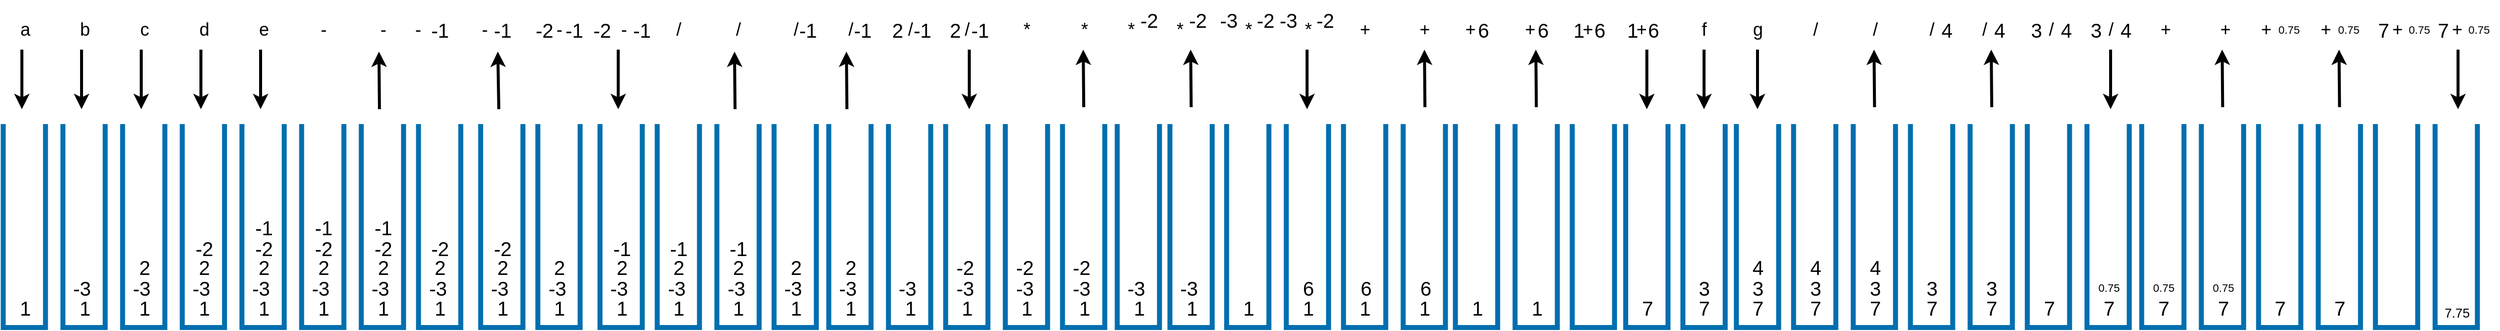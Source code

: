 <mxfile version="24.0.4" type="device">
  <diagram name="Page-1" id="7HknB6531hBOHP6SLGoX">
    <mxGraphModel dx="1193" dy="909" grid="1" gridSize="10" guides="1" tooltips="1" connect="1" arrows="1" fold="1" page="1" pageScale="1" pageWidth="850" pageHeight="1100" math="0" shadow="0">
      <root>
        <mxCell id="0" />
        <mxCell id="1" parent="0" />
        <mxCell id="XDJdw9ZEP_axK00QsI53-1" value="" style="strokeWidth=5;html=1;shape=mxgraph.flowchart.annotation_1;align=center;pointerEvents=1;rotation=-90;fillColor=#1ba1e2;fontColor=#ffffff;strokeColor=#006EAF;fontStyle=0;labelBorderColor=none;" parent="1" vertex="1">
          <mxGeometry y="516.25" width="205" height="42.5" as="geometry" />
        </mxCell>
        <mxCell id="XDJdw9ZEP_axK00QsI53-2" value="&lt;font style=&quot;font-size: 20px;&quot;&gt;1&lt;/font&gt;" style="text;html=1;align=center;verticalAlign=middle;resizable=0;points=[];autosize=1;strokeColor=none;fillColor=none;" parent="1" vertex="1">
          <mxGeometry x="87.5" y="600" width="30" height="40" as="geometry" />
        </mxCell>
        <mxCell id="XDJdw9ZEP_axK00QsI53-3" value="&lt;font style=&quot;font-size: 18px;&quot;&gt;a&lt;/font&gt;" style="text;html=1;align=center;verticalAlign=middle;resizable=0;points=[];autosize=1;strokeColor=none;fillColor=none;" parent="1" vertex="1">
          <mxGeometry x="87.5" y="320" width="30" height="40" as="geometry" />
        </mxCell>
        <mxCell id="XDJdw9ZEP_axK00QsI53-4" value="" style="endArrow=classic;html=1;rounded=0;fontSize=12;fontStyle=1;horizontal=0;strokeWidth=3;" parent="1" edge="1">
          <mxGeometry width="50" height="50" relative="1" as="geometry">
            <mxPoint x="100" y="360" as="sourcePoint" />
            <mxPoint x="100" y="420" as="targetPoint" />
          </mxGeometry>
        </mxCell>
        <mxCell id="yvvdC9rSGpjuioBhzgut-3" value="" style="strokeWidth=5;html=1;shape=mxgraph.flowchart.annotation_1;align=center;pointerEvents=1;rotation=-90;fillColor=#1ba1e2;fontColor=#ffffff;strokeColor=#006EAF;fontStyle=0;labelBorderColor=none;" vertex="1" parent="1">
          <mxGeometry x="60" y="516.25" width="205" height="42.5" as="geometry" />
        </mxCell>
        <mxCell id="yvvdC9rSGpjuioBhzgut-4" value="&lt;font style=&quot;font-size: 20px;&quot;&gt;-3&lt;/font&gt;" style="text;html=1;align=center;verticalAlign=middle;resizable=0;points=[];autosize=1;strokeColor=none;fillColor=none;" vertex="1" parent="1">
          <mxGeometry x="140" y="580" width="40" height="40" as="geometry" />
        </mxCell>
        <mxCell id="yvvdC9rSGpjuioBhzgut-5" value="&lt;font style=&quot;font-size: 18px;&quot;&gt;b&lt;/font&gt;" style="text;html=1;align=center;verticalAlign=middle;resizable=0;points=[];autosize=1;strokeColor=none;fillColor=none;" vertex="1" parent="1">
          <mxGeometry x="147.5" y="320" width="30" height="40" as="geometry" />
        </mxCell>
        <mxCell id="yvvdC9rSGpjuioBhzgut-6" value="" style="endArrow=classic;html=1;rounded=0;fontSize=12;fontStyle=1;horizontal=0;strokeWidth=3;" edge="1" parent="1">
          <mxGeometry width="50" height="50" relative="1" as="geometry">
            <mxPoint x="160" y="360" as="sourcePoint" />
            <mxPoint x="160" y="420" as="targetPoint" />
          </mxGeometry>
        </mxCell>
        <mxCell id="yvvdC9rSGpjuioBhzgut-7" value="&lt;span style=&quot;font-size: 20px;&quot;&gt;1&lt;/span&gt;" style="text;html=1;align=center;verticalAlign=middle;resizable=0;points=[];autosize=1;strokeColor=none;fillColor=none;" vertex="1" parent="1">
          <mxGeometry x="147.5" y="600" width="30" height="40" as="geometry" />
        </mxCell>
        <mxCell id="yvvdC9rSGpjuioBhzgut-12" value="" style="strokeWidth=5;html=1;shape=mxgraph.flowchart.annotation_1;align=center;pointerEvents=1;rotation=-90;fillColor=#1ba1e2;fontColor=#ffffff;strokeColor=#006EAF;fontStyle=0;labelBorderColor=none;" vertex="1" parent="1">
          <mxGeometry x="120" y="516.25" width="205" height="42.5" as="geometry" />
        </mxCell>
        <mxCell id="yvvdC9rSGpjuioBhzgut-13" value="&lt;font style=&quot;font-size: 20px;&quot;&gt;-3&lt;/font&gt;" style="text;html=1;align=center;verticalAlign=middle;resizable=0;points=[];autosize=1;strokeColor=none;fillColor=none;" vertex="1" parent="1">
          <mxGeometry x="200" y="580" width="40" height="40" as="geometry" />
        </mxCell>
        <mxCell id="yvvdC9rSGpjuioBhzgut-16" value="&lt;span style=&quot;font-size: 20px;&quot;&gt;1&lt;/span&gt;" style="text;html=1;align=center;verticalAlign=middle;resizable=0;points=[];autosize=1;strokeColor=none;fillColor=none;" vertex="1" parent="1">
          <mxGeometry x="207.5" y="600" width="30" height="40" as="geometry" />
        </mxCell>
        <mxCell id="yvvdC9rSGpjuioBhzgut-51" value="&lt;font style=&quot;font-size: 18px;&quot;&gt;c&lt;/font&gt;" style="text;html=1;align=center;verticalAlign=middle;resizable=0;points=[];autosize=1;strokeColor=none;fillColor=none;" vertex="1" parent="1">
          <mxGeometry x="207.5" y="320" width="30" height="40" as="geometry" />
        </mxCell>
        <mxCell id="yvvdC9rSGpjuioBhzgut-53" value="&lt;font style=&quot;font-size: 20px;&quot;&gt;2&lt;/font&gt;" style="text;html=1;align=center;verticalAlign=middle;resizable=0;points=[];autosize=1;strokeColor=none;fillColor=none;" vertex="1" parent="1">
          <mxGeometry x="207.5" y="558.75" width="30" height="40" as="geometry" />
        </mxCell>
        <mxCell id="yvvdC9rSGpjuioBhzgut-54" value="" style="endArrow=classic;html=1;rounded=0;fontSize=12;fontStyle=1;horizontal=0;strokeWidth=3;" edge="1" parent="1">
          <mxGeometry width="50" height="50" relative="1" as="geometry">
            <mxPoint x="220" y="360" as="sourcePoint" />
            <mxPoint x="220" y="420" as="targetPoint" />
          </mxGeometry>
        </mxCell>
        <mxCell id="yvvdC9rSGpjuioBhzgut-55" value="" style="strokeWidth=5;html=1;shape=mxgraph.flowchart.annotation_1;align=center;pointerEvents=1;rotation=-90;fillColor=#1ba1e2;fontColor=#ffffff;strokeColor=#006EAF;fontStyle=0;labelBorderColor=none;" vertex="1" parent="1">
          <mxGeometry x="180" y="516.25" width="205" height="42.5" as="geometry" />
        </mxCell>
        <mxCell id="yvvdC9rSGpjuioBhzgut-56" value="&lt;font style=&quot;font-size: 20px;&quot;&gt;-3&lt;/font&gt;" style="text;html=1;align=center;verticalAlign=middle;resizable=0;points=[];autosize=1;strokeColor=none;fillColor=none;" vertex="1" parent="1">
          <mxGeometry x="260" y="580" width="40" height="40" as="geometry" />
        </mxCell>
        <mxCell id="yvvdC9rSGpjuioBhzgut-57" value="&lt;span style=&quot;font-size: 20px;&quot;&gt;1&lt;/span&gt;" style="text;html=1;align=center;verticalAlign=middle;resizable=0;points=[];autosize=1;strokeColor=none;fillColor=none;" vertex="1" parent="1">
          <mxGeometry x="267.5" y="600" width="30" height="40" as="geometry" />
        </mxCell>
        <mxCell id="yvvdC9rSGpjuioBhzgut-58" value="&lt;font style=&quot;font-size: 18px;&quot;&gt;d&lt;/font&gt;" style="text;html=1;align=center;verticalAlign=middle;resizable=0;points=[];autosize=1;strokeColor=none;fillColor=none;" vertex="1" parent="1">
          <mxGeometry x="267.5" y="320" width="30" height="40" as="geometry" />
        </mxCell>
        <mxCell id="yvvdC9rSGpjuioBhzgut-59" value="&lt;font style=&quot;font-size: 20px;&quot;&gt;2&lt;/font&gt;" style="text;html=1;align=center;verticalAlign=middle;resizable=0;points=[];autosize=1;strokeColor=none;fillColor=none;" vertex="1" parent="1">
          <mxGeometry x="267.5" y="558.75" width="30" height="40" as="geometry" />
        </mxCell>
        <mxCell id="yvvdC9rSGpjuioBhzgut-60" value="" style="endArrow=classic;html=1;rounded=0;fontSize=12;fontStyle=1;horizontal=0;strokeWidth=3;" edge="1" parent="1">
          <mxGeometry width="50" height="50" relative="1" as="geometry">
            <mxPoint x="280" y="360" as="sourcePoint" />
            <mxPoint x="280" y="420" as="targetPoint" />
          </mxGeometry>
        </mxCell>
        <mxCell id="yvvdC9rSGpjuioBhzgut-61" value="&lt;font style=&quot;font-size: 20px;&quot;&gt;-2&lt;/font&gt;" style="text;html=1;align=center;verticalAlign=middle;resizable=0;points=[];autosize=1;strokeColor=none;fillColor=none;" vertex="1" parent="1">
          <mxGeometry x="262.5" y="540" width="40" height="40" as="geometry" />
        </mxCell>
        <mxCell id="yvvdC9rSGpjuioBhzgut-62" value="" style="strokeWidth=5;html=1;shape=mxgraph.flowchart.annotation_1;align=center;pointerEvents=1;rotation=-90;fillColor=#1ba1e2;fontColor=#ffffff;strokeColor=#006EAF;fontStyle=0;labelBorderColor=none;" vertex="1" parent="1">
          <mxGeometry x="240" y="516.25" width="205" height="42.5" as="geometry" />
        </mxCell>
        <mxCell id="yvvdC9rSGpjuioBhzgut-63" value="&lt;font style=&quot;font-size: 20px;&quot;&gt;-3&lt;/font&gt;" style="text;html=1;align=center;verticalAlign=middle;resizable=0;points=[];autosize=1;strokeColor=none;fillColor=none;" vertex="1" parent="1">
          <mxGeometry x="320" y="580" width="40" height="40" as="geometry" />
        </mxCell>
        <mxCell id="yvvdC9rSGpjuioBhzgut-64" value="&lt;span style=&quot;font-size: 20px;&quot;&gt;1&lt;/span&gt;" style="text;html=1;align=center;verticalAlign=middle;resizable=0;points=[];autosize=1;strokeColor=none;fillColor=none;" vertex="1" parent="1">
          <mxGeometry x="327.5" y="600" width="30" height="40" as="geometry" />
        </mxCell>
        <mxCell id="yvvdC9rSGpjuioBhzgut-65" value="&lt;font style=&quot;font-size: 18px;&quot;&gt;e&lt;/font&gt;" style="text;html=1;align=center;verticalAlign=middle;resizable=0;points=[];autosize=1;strokeColor=none;fillColor=none;" vertex="1" parent="1">
          <mxGeometry x="327.5" y="320" width="30" height="40" as="geometry" />
        </mxCell>
        <mxCell id="yvvdC9rSGpjuioBhzgut-66" value="&lt;font style=&quot;font-size: 20px;&quot;&gt;2&lt;/font&gt;" style="text;html=1;align=center;verticalAlign=middle;resizable=0;points=[];autosize=1;strokeColor=none;fillColor=none;" vertex="1" parent="1">
          <mxGeometry x="327.5" y="558.75" width="30" height="40" as="geometry" />
        </mxCell>
        <mxCell id="yvvdC9rSGpjuioBhzgut-67" value="" style="endArrow=classic;html=1;rounded=0;fontSize=12;fontStyle=1;horizontal=0;strokeWidth=3;" edge="1" parent="1">
          <mxGeometry width="50" height="50" relative="1" as="geometry">
            <mxPoint x="340" y="360" as="sourcePoint" />
            <mxPoint x="340" y="420" as="targetPoint" />
          </mxGeometry>
        </mxCell>
        <mxCell id="yvvdC9rSGpjuioBhzgut-68" value="&lt;font style=&quot;font-size: 20px;&quot;&gt;-2&lt;/font&gt;" style="text;html=1;align=center;verticalAlign=middle;resizable=0;points=[];autosize=1;strokeColor=none;fillColor=none;" vertex="1" parent="1">
          <mxGeometry x="322.5" y="540" width="40" height="40" as="geometry" />
        </mxCell>
        <mxCell id="yvvdC9rSGpjuioBhzgut-69" value="&lt;font style=&quot;font-size: 20px;&quot;&gt;-1&lt;/font&gt;" style="text;html=1;align=center;verticalAlign=middle;resizable=0;points=[];autosize=1;strokeColor=none;fillColor=none;" vertex="1" parent="1">
          <mxGeometry x="322.5" y="518.75" width="40" height="40" as="geometry" />
        </mxCell>
        <mxCell id="yvvdC9rSGpjuioBhzgut-70" value="" style="strokeWidth=5;html=1;shape=mxgraph.flowchart.annotation_1;align=center;pointerEvents=1;rotation=-90;fillColor=#1ba1e2;fontColor=#ffffff;strokeColor=#006EAF;fontStyle=0;labelBorderColor=none;" vertex="1" parent="1">
          <mxGeometry x="300" y="516.25" width="205" height="42.5" as="geometry" />
        </mxCell>
        <mxCell id="yvvdC9rSGpjuioBhzgut-71" value="&lt;font style=&quot;font-size: 20px;&quot;&gt;-3&lt;/font&gt;" style="text;html=1;align=center;verticalAlign=middle;resizable=0;points=[];autosize=1;strokeColor=none;fillColor=none;" vertex="1" parent="1">
          <mxGeometry x="380" y="580" width="40" height="40" as="geometry" />
        </mxCell>
        <mxCell id="yvvdC9rSGpjuioBhzgut-72" value="&lt;span style=&quot;font-size: 20px;&quot;&gt;1&lt;/span&gt;" style="text;html=1;align=center;verticalAlign=middle;resizable=0;points=[];autosize=1;strokeColor=none;fillColor=none;" vertex="1" parent="1">
          <mxGeometry x="387.5" y="600" width="30" height="40" as="geometry" />
        </mxCell>
        <mxCell id="yvvdC9rSGpjuioBhzgut-73" value="&lt;span style=&quot;font-size: 18px;&quot;&gt;-&lt;/span&gt;" style="text;html=1;align=center;verticalAlign=middle;resizable=0;points=[];autosize=1;strokeColor=none;fillColor=none;" vertex="1" parent="1">
          <mxGeometry x="387.5" y="320" width="30" height="40" as="geometry" />
        </mxCell>
        <mxCell id="yvvdC9rSGpjuioBhzgut-74" value="&lt;font style=&quot;font-size: 20px;&quot;&gt;2&lt;/font&gt;" style="text;html=1;align=center;verticalAlign=middle;resizable=0;points=[];autosize=1;strokeColor=none;fillColor=none;" vertex="1" parent="1">
          <mxGeometry x="387.5" y="558.75" width="30" height="40" as="geometry" />
        </mxCell>
        <mxCell id="yvvdC9rSGpjuioBhzgut-76" value="&lt;font style=&quot;font-size: 20px;&quot;&gt;-2&lt;/font&gt;" style="text;html=1;align=center;verticalAlign=middle;resizable=0;points=[];autosize=1;strokeColor=none;fillColor=none;" vertex="1" parent="1">
          <mxGeometry x="382.5" y="540" width="40" height="40" as="geometry" />
        </mxCell>
        <mxCell id="yvvdC9rSGpjuioBhzgut-77" value="&lt;font style=&quot;font-size: 20px;&quot;&gt;-1&lt;/font&gt;" style="text;html=1;align=center;verticalAlign=middle;resizable=0;points=[];autosize=1;strokeColor=none;fillColor=none;" vertex="1" parent="1">
          <mxGeometry x="382.5" y="518.75" width="40" height="40" as="geometry" />
        </mxCell>
        <mxCell id="yvvdC9rSGpjuioBhzgut-79" value="" style="strokeWidth=5;html=1;shape=mxgraph.flowchart.annotation_1;align=center;pointerEvents=1;rotation=-90;fillColor=#1ba1e2;fontColor=#ffffff;strokeColor=#006EAF;fontStyle=0;labelBorderColor=none;" vertex="1" parent="1">
          <mxGeometry x="360" y="516.25" width="205" height="42.5" as="geometry" />
        </mxCell>
        <mxCell id="yvvdC9rSGpjuioBhzgut-80" value="&lt;font style=&quot;font-size: 20px;&quot;&gt;-3&lt;/font&gt;" style="text;html=1;align=center;verticalAlign=middle;resizable=0;points=[];autosize=1;strokeColor=none;fillColor=none;" vertex="1" parent="1">
          <mxGeometry x="440" y="580" width="40" height="40" as="geometry" />
        </mxCell>
        <mxCell id="yvvdC9rSGpjuioBhzgut-81" value="&lt;span style=&quot;font-size: 20px;&quot;&gt;1&lt;/span&gt;" style="text;html=1;align=center;verticalAlign=middle;resizable=0;points=[];autosize=1;strokeColor=none;fillColor=none;" vertex="1" parent="1">
          <mxGeometry x="447.5" y="600" width="30" height="40" as="geometry" />
        </mxCell>
        <mxCell id="yvvdC9rSGpjuioBhzgut-82" value="&lt;span style=&quot;font-size: 18px;&quot;&gt;-&lt;/span&gt;" style="text;html=1;align=center;verticalAlign=middle;resizable=0;points=[];autosize=1;strokeColor=none;fillColor=none;" vertex="1" parent="1">
          <mxGeometry x="447.5" y="320" width="30" height="40" as="geometry" />
        </mxCell>
        <mxCell id="yvvdC9rSGpjuioBhzgut-83" value="&lt;font style=&quot;font-size: 20px;&quot;&gt;2&lt;/font&gt;" style="text;html=1;align=center;verticalAlign=middle;resizable=0;points=[];autosize=1;strokeColor=none;fillColor=none;" vertex="1" parent="1">
          <mxGeometry x="447.5" y="558.75" width="30" height="40" as="geometry" />
        </mxCell>
        <mxCell id="yvvdC9rSGpjuioBhzgut-84" value="&lt;font style=&quot;font-size: 20px;&quot;&gt;-2&lt;/font&gt;" style="text;html=1;align=center;verticalAlign=middle;resizable=0;points=[];autosize=1;strokeColor=none;fillColor=none;" vertex="1" parent="1">
          <mxGeometry x="442.5" y="540" width="40" height="40" as="geometry" />
        </mxCell>
        <mxCell id="yvvdC9rSGpjuioBhzgut-85" value="&lt;font style=&quot;font-size: 20px;&quot;&gt;-1&lt;/font&gt;" style="text;html=1;align=center;verticalAlign=middle;resizable=0;points=[];autosize=1;strokeColor=none;fillColor=none;" vertex="1" parent="1">
          <mxGeometry x="442.5" y="518.75" width="40" height="40" as="geometry" />
        </mxCell>
        <mxCell id="yvvdC9rSGpjuioBhzgut-86" value="" style="endArrow=classic;html=1;rounded=0;fontSize=12;fontStyle=1;horizontal=0;strokeWidth=3;entryX=0.383;entryY=1.05;entryDx=0;entryDy=0;entryPerimeter=0;" edge="1" parent="1" target="yvvdC9rSGpjuioBhzgut-82">
          <mxGeometry width="50" height="50" relative="1" as="geometry">
            <mxPoint x="459.5" y="420" as="sourcePoint" />
            <mxPoint x="460" y="370" as="targetPoint" />
          </mxGeometry>
        </mxCell>
        <mxCell id="yvvdC9rSGpjuioBhzgut-87" value="" style="strokeWidth=5;html=1;shape=mxgraph.flowchart.annotation_1;align=center;pointerEvents=1;rotation=-90;fillColor=#1ba1e2;fontColor=#ffffff;strokeColor=#006EAF;fontStyle=0;labelBorderColor=none;" vertex="1" parent="1">
          <mxGeometry x="417.5" y="516.25" width="205" height="42.5" as="geometry" />
        </mxCell>
        <mxCell id="yvvdC9rSGpjuioBhzgut-88" value="&lt;font style=&quot;font-size: 20px;&quot;&gt;-3&lt;/font&gt;" style="text;html=1;align=center;verticalAlign=middle;resizable=0;points=[];autosize=1;strokeColor=none;fillColor=none;" vertex="1" parent="1">
          <mxGeometry x="497.5" y="580" width="40" height="40" as="geometry" />
        </mxCell>
        <mxCell id="yvvdC9rSGpjuioBhzgut-89" value="&lt;span style=&quot;font-size: 20px;&quot;&gt;1&lt;/span&gt;" style="text;html=1;align=center;verticalAlign=middle;resizable=0;points=[];autosize=1;strokeColor=none;fillColor=none;" vertex="1" parent="1">
          <mxGeometry x="505" y="600" width="30" height="40" as="geometry" />
        </mxCell>
        <mxCell id="yvvdC9rSGpjuioBhzgut-90" value="&lt;span style=&quot;font-size: 18px;&quot;&gt;-&lt;/span&gt;" style="text;html=1;align=center;verticalAlign=middle;resizable=0;points=[];autosize=1;strokeColor=none;fillColor=none;" vertex="1" parent="1">
          <mxGeometry x="482.5" y="320" width="30" height="40" as="geometry" />
        </mxCell>
        <mxCell id="yvvdC9rSGpjuioBhzgut-91" value="&lt;font style=&quot;font-size: 20px;&quot;&gt;2&lt;/font&gt;" style="text;html=1;align=center;verticalAlign=middle;resizable=0;points=[];autosize=1;strokeColor=none;fillColor=none;" vertex="1" parent="1">
          <mxGeometry x="505" y="558.75" width="30" height="40" as="geometry" />
        </mxCell>
        <mxCell id="yvvdC9rSGpjuioBhzgut-92" value="&lt;font style=&quot;font-size: 20px;&quot;&gt;-2&lt;/font&gt;" style="text;html=1;align=center;verticalAlign=middle;resizable=0;points=[];autosize=1;strokeColor=none;fillColor=none;" vertex="1" parent="1">
          <mxGeometry x="500" y="540" width="40" height="40" as="geometry" />
        </mxCell>
        <mxCell id="yvvdC9rSGpjuioBhzgut-95" value="&lt;font style=&quot;font-size: 20px;&quot;&gt;-1&lt;/font&gt;" style="text;html=1;align=center;verticalAlign=middle;resizable=0;points=[];autosize=1;strokeColor=none;fillColor=none;" vertex="1" parent="1">
          <mxGeometry x="500" y="320" width="40" height="40" as="geometry" />
        </mxCell>
        <mxCell id="yvvdC9rSGpjuioBhzgut-96" value="" style="strokeWidth=5;html=1;shape=mxgraph.flowchart.annotation_1;align=center;pointerEvents=1;rotation=-90;fillColor=#1ba1e2;fontColor=#ffffff;strokeColor=#006EAF;fontStyle=0;labelBorderColor=none;" vertex="1" parent="1">
          <mxGeometry x="480" y="516.25" width="205" height="42.5" as="geometry" />
        </mxCell>
        <mxCell id="yvvdC9rSGpjuioBhzgut-97" value="&lt;font style=&quot;font-size: 20px;&quot;&gt;-3&lt;/font&gt;" style="text;html=1;align=center;verticalAlign=middle;resizable=0;points=[];autosize=1;strokeColor=none;fillColor=none;" vertex="1" parent="1">
          <mxGeometry x="560" y="580" width="40" height="40" as="geometry" />
        </mxCell>
        <mxCell id="yvvdC9rSGpjuioBhzgut-98" value="&lt;span style=&quot;font-size: 20px;&quot;&gt;1&lt;/span&gt;" style="text;html=1;align=center;verticalAlign=middle;resizable=0;points=[];autosize=1;strokeColor=none;fillColor=none;" vertex="1" parent="1">
          <mxGeometry x="567.5" y="600" width="30" height="40" as="geometry" />
        </mxCell>
        <mxCell id="yvvdC9rSGpjuioBhzgut-99" value="&lt;font style=&quot;font-size: 20px;&quot;&gt;2&lt;/font&gt;" style="text;html=1;align=center;verticalAlign=middle;resizable=0;points=[];autosize=1;strokeColor=none;fillColor=none;" vertex="1" parent="1">
          <mxGeometry x="567.5" y="558.75" width="30" height="40" as="geometry" />
        </mxCell>
        <mxCell id="yvvdC9rSGpjuioBhzgut-100" value="&lt;font style=&quot;font-size: 20px;&quot;&gt;-2&lt;/font&gt;" style="text;html=1;align=center;verticalAlign=middle;resizable=0;points=[];autosize=1;strokeColor=none;fillColor=none;" vertex="1" parent="1">
          <mxGeometry x="562.5" y="540" width="40" height="40" as="geometry" />
        </mxCell>
        <mxCell id="yvvdC9rSGpjuioBhzgut-101" value="" style="endArrow=classic;html=1;rounded=0;fontSize=12;fontStyle=1;horizontal=0;strokeWidth=3;entryX=1.117;entryY=1.05;entryDx=0;entryDy=0;entryPerimeter=0;" edge="1" parent="1">
          <mxGeometry width="50" height="50" relative="1" as="geometry">
            <mxPoint x="579.5" y="420" as="sourcePoint" />
            <mxPoint x="578.5" y="362" as="targetPoint" />
          </mxGeometry>
        </mxCell>
        <mxCell id="yvvdC9rSGpjuioBhzgut-102" value="&lt;font style=&quot;font-size: 20px;&quot;&gt;-1&lt;/font&gt;" style="text;html=1;align=center;verticalAlign=middle;resizable=0;points=[];autosize=1;strokeColor=none;fillColor=none;" vertex="1" parent="1">
          <mxGeometry x="562.5" y="320" width="40" height="40" as="geometry" />
        </mxCell>
        <mxCell id="yvvdC9rSGpjuioBhzgut-103" value="&lt;span style=&quot;font-size: 18px;&quot;&gt;-&lt;/span&gt;" style="text;html=1;align=center;verticalAlign=middle;resizable=0;points=[];autosize=1;strokeColor=none;fillColor=none;" vertex="1" parent="1">
          <mxGeometry x="550" y="320" width="30" height="40" as="geometry" />
        </mxCell>
        <mxCell id="yvvdC9rSGpjuioBhzgut-104" value="" style="strokeWidth=5;html=1;shape=mxgraph.flowchart.annotation_1;align=center;pointerEvents=1;rotation=-90;fillColor=#1ba1e2;fontColor=#ffffff;strokeColor=#006EAF;fontStyle=0;labelBorderColor=none;" vertex="1" parent="1">
          <mxGeometry x="537.5" y="516.25" width="205" height="42.5" as="geometry" />
        </mxCell>
        <mxCell id="yvvdC9rSGpjuioBhzgut-105" value="&lt;font style=&quot;font-size: 20px;&quot;&gt;-3&lt;/font&gt;" style="text;html=1;align=center;verticalAlign=middle;resizable=0;points=[];autosize=1;strokeColor=none;fillColor=none;" vertex="1" parent="1">
          <mxGeometry x="617.5" y="580" width="40" height="40" as="geometry" />
        </mxCell>
        <mxCell id="yvvdC9rSGpjuioBhzgut-106" value="&lt;span style=&quot;font-size: 20px;&quot;&gt;1&lt;/span&gt;" style="text;html=1;align=center;verticalAlign=middle;resizable=0;points=[];autosize=1;strokeColor=none;fillColor=none;" vertex="1" parent="1">
          <mxGeometry x="625" y="600" width="30" height="40" as="geometry" />
        </mxCell>
        <mxCell id="yvvdC9rSGpjuioBhzgut-107" value="&lt;font style=&quot;font-size: 20px;&quot;&gt;2&lt;/font&gt;" style="text;html=1;align=center;verticalAlign=middle;resizable=0;points=[];autosize=1;strokeColor=none;fillColor=none;" vertex="1" parent="1">
          <mxGeometry x="625" y="558.75" width="30" height="40" as="geometry" />
        </mxCell>
        <mxCell id="yvvdC9rSGpjuioBhzgut-108" value="&lt;font style=&quot;font-size: 20px;&quot;&gt;-2&lt;/font&gt;" style="text;html=1;align=center;verticalAlign=middle;resizable=0;points=[];autosize=1;strokeColor=none;fillColor=none;" vertex="1" parent="1">
          <mxGeometry x="605" y="320" width="40" height="40" as="geometry" />
        </mxCell>
        <mxCell id="yvvdC9rSGpjuioBhzgut-110" value="&lt;font style=&quot;font-size: 20px;&quot;&gt;-1&lt;/font&gt;" style="text;html=1;align=center;verticalAlign=middle;resizable=0;points=[];autosize=1;strokeColor=none;fillColor=none;" vertex="1" parent="1">
          <mxGeometry x="635" y="320" width="40" height="40" as="geometry" />
        </mxCell>
        <mxCell id="yvvdC9rSGpjuioBhzgut-111" value="" style="strokeWidth=5;html=1;shape=mxgraph.flowchart.annotation_1;align=center;pointerEvents=1;rotation=-90;fillColor=#1ba1e2;fontColor=#ffffff;strokeColor=#006EAF;fontStyle=0;labelBorderColor=none;" vertex="1" parent="1">
          <mxGeometry x="600" y="516.25" width="205" height="42.5" as="geometry" />
        </mxCell>
        <mxCell id="yvvdC9rSGpjuioBhzgut-112" value="&lt;font style=&quot;font-size: 20px;&quot;&gt;-3&lt;/font&gt;" style="text;html=1;align=center;verticalAlign=middle;resizable=0;points=[];autosize=1;strokeColor=none;fillColor=none;" vertex="1" parent="1">
          <mxGeometry x="680" y="580" width="40" height="40" as="geometry" />
        </mxCell>
        <mxCell id="yvvdC9rSGpjuioBhzgut-113" value="&lt;span style=&quot;font-size: 20px;&quot;&gt;1&lt;/span&gt;" style="text;html=1;align=center;verticalAlign=middle;resizable=0;points=[];autosize=1;strokeColor=none;fillColor=none;" vertex="1" parent="1">
          <mxGeometry x="687.5" y="600" width="30" height="40" as="geometry" />
        </mxCell>
        <mxCell id="yvvdC9rSGpjuioBhzgut-114" value="&lt;font style=&quot;font-size: 20px;&quot;&gt;2&lt;/font&gt;" style="text;html=1;align=center;verticalAlign=middle;resizable=0;points=[];autosize=1;strokeColor=none;fillColor=none;" vertex="1" parent="1">
          <mxGeometry x="687.5" y="558.75" width="30" height="40" as="geometry" />
        </mxCell>
        <mxCell id="yvvdC9rSGpjuioBhzgut-115" value="&lt;font style=&quot;font-size: 20px;&quot;&gt;-2&lt;/font&gt;" style="text;html=1;align=center;verticalAlign=middle;resizable=0;points=[];autosize=1;strokeColor=none;fillColor=none;" vertex="1" parent="1">
          <mxGeometry x="662.5" y="320" width="40" height="40" as="geometry" />
        </mxCell>
        <mxCell id="yvvdC9rSGpjuioBhzgut-116" value="&lt;font style=&quot;font-size: 20px;&quot;&gt;-1&lt;/font&gt;" style="text;html=1;align=center;verticalAlign=middle;resizable=0;points=[];autosize=1;strokeColor=none;fillColor=none;" vertex="1" parent="1">
          <mxGeometry x="702.5" y="320" width="40" height="40" as="geometry" />
        </mxCell>
        <mxCell id="yvvdC9rSGpjuioBhzgut-117" value="" style="endArrow=classic;html=1;rounded=0;fontSize=12;fontStyle=1;horizontal=0;strokeWidth=3;" edge="1" parent="1">
          <mxGeometry width="50" height="50" relative="1" as="geometry">
            <mxPoint x="699.58" y="360" as="sourcePoint" />
            <mxPoint x="699.58" y="420" as="targetPoint" />
          </mxGeometry>
        </mxCell>
        <mxCell id="yvvdC9rSGpjuioBhzgut-118" value="&lt;font style=&quot;font-size: 20px;&quot;&gt;-1&lt;/font&gt;" style="text;html=1;align=center;verticalAlign=middle;resizable=0;points=[];autosize=1;strokeColor=none;fillColor=none;" vertex="1" parent="1">
          <mxGeometry x="682.5" y="540" width="40" height="40" as="geometry" />
        </mxCell>
        <mxCell id="yvvdC9rSGpjuioBhzgut-119" value="&lt;span style=&quot;font-size: 18px;&quot;&gt;-&lt;/span&gt;" style="text;html=1;align=center;verticalAlign=middle;resizable=0;points=[];autosize=1;strokeColor=none;fillColor=none;" vertex="1" parent="1">
          <mxGeometry x="625" y="320" width="30" height="40" as="geometry" />
        </mxCell>
        <mxCell id="yvvdC9rSGpjuioBhzgut-120" value="&lt;span style=&quot;font-size: 18px;&quot;&gt;-&lt;/span&gt;" style="text;html=1;align=center;verticalAlign=middle;resizable=0;points=[];autosize=1;strokeColor=none;fillColor=none;" vertex="1" parent="1">
          <mxGeometry x="690" y="320" width="30" height="40" as="geometry" />
        </mxCell>
        <mxCell id="yvvdC9rSGpjuioBhzgut-121" value="" style="strokeWidth=5;html=1;shape=mxgraph.flowchart.annotation_1;align=center;pointerEvents=1;rotation=-90;fillColor=#1ba1e2;fontColor=#ffffff;strokeColor=#006EAF;fontStyle=0;labelBorderColor=none;" vertex="1" parent="1">
          <mxGeometry x="657.5" y="516.25" width="205" height="42.5" as="geometry" />
        </mxCell>
        <mxCell id="yvvdC9rSGpjuioBhzgut-122" value="&lt;font style=&quot;font-size: 20px;&quot;&gt;-3&lt;/font&gt;" style="text;html=1;align=center;verticalAlign=middle;resizable=0;points=[];autosize=1;strokeColor=none;fillColor=none;" vertex="1" parent="1">
          <mxGeometry x="737.5" y="580" width="40" height="40" as="geometry" />
        </mxCell>
        <mxCell id="yvvdC9rSGpjuioBhzgut-123" value="&lt;span style=&quot;font-size: 20px;&quot;&gt;1&lt;/span&gt;" style="text;html=1;align=center;verticalAlign=middle;resizable=0;points=[];autosize=1;strokeColor=none;fillColor=none;" vertex="1" parent="1">
          <mxGeometry x="745" y="600" width="30" height="40" as="geometry" />
        </mxCell>
        <mxCell id="yvvdC9rSGpjuioBhzgut-124" value="&lt;span style=&quot;font-size: 18px;&quot;&gt;/&lt;/span&gt;" style="text;html=1;align=center;verticalAlign=middle;resizable=0;points=[];autosize=1;strokeColor=none;fillColor=none;" vertex="1" parent="1">
          <mxGeometry x="745" y="320" width="30" height="40" as="geometry" />
        </mxCell>
        <mxCell id="yvvdC9rSGpjuioBhzgut-125" value="&lt;font style=&quot;font-size: 20px;&quot;&gt;2&lt;/font&gt;" style="text;html=1;align=center;verticalAlign=middle;resizable=0;points=[];autosize=1;strokeColor=none;fillColor=none;" vertex="1" parent="1">
          <mxGeometry x="745" y="558.75" width="30" height="40" as="geometry" />
        </mxCell>
        <mxCell id="yvvdC9rSGpjuioBhzgut-127" value="&lt;font style=&quot;font-size: 20px;&quot;&gt;-1&lt;/font&gt;" style="text;html=1;align=center;verticalAlign=middle;resizable=0;points=[];autosize=1;strokeColor=none;fillColor=none;" vertex="1" parent="1">
          <mxGeometry x="740" y="540" width="40" height="40" as="geometry" />
        </mxCell>
        <mxCell id="yvvdC9rSGpjuioBhzgut-129" value="" style="strokeWidth=5;html=1;shape=mxgraph.flowchart.annotation_1;align=center;pointerEvents=1;rotation=-90;fillColor=#1ba1e2;fontColor=#ffffff;strokeColor=#006EAF;fontStyle=0;labelBorderColor=none;" vertex="1" parent="1">
          <mxGeometry x="717.5" y="516.25" width="205" height="42.5" as="geometry" />
        </mxCell>
        <mxCell id="yvvdC9rSGpjuioBhzgut-130" value="&lt;font style=&quot;font-size: 20px;&quot;&gt;-3&lt;/font&gt;" style="text;html=1;align=center;verticalAlign=middle;resizable=0;points=[];autosize=1;strokeColor=none;fillColor=none;" vertex="1" parent="1">
          <mxGeometry x="797.5" y="580" width="40" height="40" as="geometry" />
        </mxCell>
        <mxCell id="yvvdC9rSGpjuioBhzgut-131" value="&lt;span style=&quot;font-size: 20px;&quot;&gt;1&lt;/span&gt;" style="text;html=1;align=center;verticalAlign=middle;resizable=0;points=[];autosize=1;strokeColor=none;fillColor=none;" vertex="1" parent="1">
          <mxGeometry x="805" y="600" width="30" height="40" as="geometry" />
        </mxCell>
        <mxCell id="yvvdC9rSGpjuioBhzgut-132" value="&lt;span style=&quot;font-size: 18px;&quot;&gt;/&lt;/span&gt;" style="text;html=1;align=center;verticalAlign=middle;resizable=0;points=[];autosize=1;strokeColor=none;fillColor=none;" vertex="1" parent="1">
          <mxGeometry x="805" y="320" width="30" height="40" as="geometry" />
        </mxCell>
        <mxCell id="yvvdC9rSGpjuioBhzgut-133" value="&lt;font style=&quot;font-size: 20px;&quot;&gt;2&lt;/font&gt;" style="text;html=1;align=center;verticalAlign=middle;resizable=0;points=[];autosize=1;strokeColor=none;fillColor=none;" vertex="1" parent="1">
          <mxGeometry x="805" y="558.75" width="30" height="40" as="geometry" />
        </mxCell>
        <mxCell id="yvvdC9rSGpjuioBhzgut-134" value="&lt;font style=&quot;font-size: 20px;&quot;&gt;-1&lt;/font&gt;" style="text;html=1;align=center;verticalAlign=middle;resizable=0;points=[];autosize=1;strokeColor=none;fillColor=none;" vertex="1" parent="1">
          <mxGeometry x="800" y="540" width="40" height="40" as="geometry" />
        </mxCell>
        <mxCell id="yvvdC9rSGpjuioBhzgut-135" value="" style="endArrow=classic;html=1;rounded=0;fontSize=12;fontStyle=1;horizontal=0;strokeWidth=3;entryX=0.383;entryY=1.05;entryDx=0;entryDy=0;entryPerimeter=0;" edge="1" target="yvvdC9rSGpjuioBhzgut-132" parent="1">
          <mxGeometry width="50" height="50" relative="1" as="geometry">
            <mxPoint x="817" y="420" as="sourcePoint" />
            <mxPoint x="817.5" y="370" as="targetPoint" />
          </mxGeometry>
        </mxCell>
        <mxCell id="yvvdC9rSGpjuioBhzgut-141" value="" style="strokeWidth=5;html=1;shape=mxgraph.flowchart.annotation_1;align=center;pointerEvents=1;rotation=-90;fillColor=#1ba1e2;fontColor=#ffffff;strokeColor=#006EAF;fontStyle=0;labelBorderColor=none;" vertex="1" parent="1">
          <mxGeometry x="775" y="516.25" width="205" height="42.5" as="geometry" />
        </mxCell>
        <mxCell id="yvvdC9rSGpjuioBhzgut-142" value="&lt;font style=&quot;font-size: 20px;&quot;&gt;-3&lt;/font&gt;" style="text;html=1;align=center;verticalAlign=middle;resizable=0;points=[];autosize=1;strokeColor=none;fillColor=none;" vertex="1" parent="1">
          <mxGeometry x="855" y="580" width="40" height="40" as="geometry" />
        </mxCell>
        <mxCell id="yvvdC9rSGpjuioBhzgut-143" value="&lt;span style=&quot;font-size: 20px;&quot;&gt;1&lt;/span&gt;" style="text;html=1;align=center;verticalAlign=middle;resizable=0;points=[];autosize=1;strokeColor=none;fillColor=none;" vertex="1" parent="1">
          <mxGeometry x="862.5" y="600" width="30" height="40" as="geometry" />
        </mxCell>
        <mxCell id="yvvdC9rSGpjuioBhzgut-144" value="&lt;span style=&quot;font-size: 18px;&quot;&gt;/&lt;/span&gt;" style="text;html=1;align=center;verticalAlign=middle;resizable=0;points=[];autosize=1;strokeColor=none;fillColor=none;" vertex="1" parent="1">
          <mxGeometry x="862.5" y="320" width="30" height="40" as="geometry" />
        </mxCell>
        <mxCell id="yvvdC9rSGpjuioBhzgut-145" value="&lt;font style=&quot;font-size: 20px;&quot;&gt;2&lt;/font&gt;" style="text;html=1;align=center;verticalAlign=middle;resizable=0;points=[];autosize=1;strokeColor=none;fillColor=none;" vertex="1" parent="1">
          <mxGeometry x="862.5" y="558.75" width="30" height="40" as="geometry" />
        </mxCell>
        <mxCell id="yvvdC9rSGpjuioBhzgut-146" value="&lt;font style=&quot;font-size: 20px;&quot;&gt;-1&lt;/font&gt;" style="text;html=1;align=center;verticalAlign=middle;resizable=0;points=[];autosize=1;strokeColor=none;fillColor=none;" vertex="1" parent="1">
          <mxGeometry x="870" y="320" width="40" height="40" as="geometry" />
        </mxCell>
        <mxCell id="yvvdC9rSGpjuioBhzgut-148" value="" style="strokeWidth=5;html=1;shape=mxgraph.flowchart.annotation_1;align=center;pointerEvents=1;rotation=-90;fillColor=#1ba1e2;fontColor=#ffffff;strokeColor=#006EAF;fontStyle=0;labelBorderColor=none;" vertex="1" parent="1">
          <mxGeometry x="830" y="516.25" width="205" height="42.5" as="geometry" />
        </mxCell>
        <mxCell id="yvvdC9rSGpjuioBhzgut-149" value="&lt;font style=&quot;font-size: 20px;&quot;&gt;-3&lt;/font&gt;" style="text;html=1;align=center;verticalAlign=middle;resizable=0;points=[];autosize=1;strokeColor=none;fillColor=none;" vertex="1" parent="1">
          <mxGeometry x="910" y="580" width="40" height="40" as="geometry" />
        </mxCell>
        <mxCell id="yvvdC9rSGpjuioBhzgut-150" value="&lt;span style=&quot;font-size: 20px;&quot;&gt;1&lt;/span&gt;" style="text;html=1;align=center;verticalAlign=middle;resizable=0;points=[];autosize=1;strokeColor=none;fillColor=none;" vertex="1" parent="1">
          <mxGeometry x="917.5" y="600" width="30" height="40" as="geometry" />
        </mxCell>
        <mxCell id="yvvdC9rSGpjuioBhzgut-151" value="&lt;span style=&quot;font-size: 18px;&quot;&gt;/&lt;/span&gt;" style="text;html=1;align=center;verticalAlign=middle;resizable=0;points=[];autosize=1;strokeColor=none;fillColor=none;" vertex="1" parent="1">
          <mxGeometry x="917.5" y="320" width="30" height="40" as="geometry" />
        </mxCell>
        <mxCell id="yvvdC9rSGpjuioBhzgut-152" value="&lt;font style=&quot;font-size: 20px;&quot;&gt;2&lt;/font&gt;" style="text;html=1;align=center;verticalAlign=middle;resizable=0;points=[];autosize=1;strokeColor=none;fillColor=none;" vertex="1" parent="1">
          <mxGeometry x="917.5" y="558.75" width="30" height="40" as="geometry" />
        </mxCell>
        <mxCell id="yvvdC9rSGpjuioBhzgut-153" value="&lt;font style=&quot;font-size: 20px;&quot;&gt;-1&lt;/font&gt;" style="text;html=1;align=center;verticalAlign=middle;resizable=0;points=[];autosize=1;strokeColor=none;fillColor=none;" vertex="1" parent="1">
          <mxGeometry x="925" y="320" width="40" height="40" as="geometry" />
        </mxCell>
        <mxCell id="yvvdC9rSGpjuioBhzgut-154" value="" style="endArrow=classic;html=1;rounded=0;fontSize=12;fontStyle=1;horizontal=0;strokeWidth=3;entryX=0.383;entryY=1.05;entryDx=0;entryDy=0;entryPerimeter=0;" edge="1" target="yvvdC9rSGpjuioBhzgut-151" parent="1">
          <mxGeometry width="50" height="50" relative="1" as="geometry">
            <mxPoint x="929.5" y="420" as="sourcePoint" />
            <mxPoint x="930" y="370" as="targetPoint" />
          </mxGeometry>
        </mxCell>
        <mxCell id="yvvdC9rSGpjuioBhzgut-155" value="" style="strokeWidth=5;html=1;shape=mxgraph.flowchart.annotation_1;align=center;pointerEvents=1;rotation=-90;fillColor=#1ba1e2;fontColor=#ffffff;strokeColor=#006EAF;fontStyle=0;labelBorderColor=none;" vertex="1" parent="1">
          <mxGeometry x="890" y="516.25" width="205" height="42.5" as="geometry" />
        </mxCell>
        <mxCell id="yvvdC9rSGpjuioBhzgut-156" value="&lt;font style=&quot;font-size: 20px;&quot;&gt;-3&lt;/font&gt;" style="text;html=1;align=center;verticalAlign=middle;resizable=0;points=[];autosize=1;strokeColor=none;fillColor=none;" vertex="1" parent="1">
          <mxGeometry x="970" y="580" width="40" height="40" as="geometry" />
        </mxCell>
        <mxCell id="yvvdC9rSGpjuioBhzgut-157" value="&lt;span style=&quot;font-size: 20px;&quot;&gt;1&lt;/span&gt;" style="text;html=1;align=center;verticalAlign=middle;resizable=0;points=[];autosize=1;strokeColor=none;fillColor=none;" vertex="1" parent="1">
          <mxGeometry x="977.5" y="600" width="30" height="40" as="geometry" />
        </mxCell>
        <mxCell id="yvvdC9rSGpjuioBhzgut-158" value="&lt;span style=&quot;font-size: 18px;&quot;&gt;/&lt;/span&gt;" style="text;html=1;align=center;verticalAlign=middle;resizable=0;points=[];autosize=1;strokeColor=none;fillColor=none;" vertex="1" parent="1">
          <mxGeometry x="977.5" y="320" width="30" height="40" as="geometry" />
        </mxCell>
        <mxCell id="yvvdC9rSGpjuioBhzgut-159" value="&lt;font style=&quot;font-size: 20px;&quot;&gt;2&lt;/font&gt;" style="text;html=1;align=center;verticalAlign=middle;resizable=0;points=[];autosize=1;strokeColor=none;fillColor=none;" vertex="1" parent="1">
          <mxGeometry x="965" y="320" width="30" height="40" as="geometry" />
        </mxCell>
        <mxCell id="yvvdC9rSGpjuioBhzgut-160" value="&lt;font style=&quot;font-size: 20px;&quot;&gt;-1&lt;/font&gt;" style="text;html=1;align=center;verticalAlign=middle;resizable=0;points=[];autosize=1;strokeColor=none;fillColor=none;" vertex="1" parent="1">
          <mxGeometry x="985" y="320" width="40" height="40" as="geometry" />
        </mxCell>
        <mxCell id="yvvdC9rSGpjuioBhzgut-162" value="" style="strokeWidth=5;html=1;shape=mxgraph.flowchart.annotation_1;align=center;pointerEvents=1;rotation=-90;fillColor=#1ba1e2;fontColor=#ffffff;strokeColor=#006EAF;fontStyle=0;labelBorderColor=none;" vertex="1" parent="1">
          <mxGeometry x="947.5" y="516.25" width="205" height="42.5" as="geometry" />
        </mxCell>
        <mxCell id="yvvdC9rSGpjuioBhzgut-163" value="&lt;font style=&quot;font-size: 20px;&quot;&gt;-3&lt;/font&gt;" style="text;html=1;align=center;verticalAlign=middle;resizable=0;points=[];autosize=1;strokeColor=none;fillColor=none;" vertex="1" parent="1">
          <mxGeometry x="1027.5" y="580" width="40" height="40" as="geometry" />
        </mxCell>
        <mxCell id="yvvdC9rSGpjuioBhzgut-164" value="&lt;span style=&quot;font-size: 20px;&quot;&gt;1&lt;/span&gt;" style="text;html=1;align=center;verticalAlign=middle;resizable=0;points=[];autosize=1;strokeColor=none;fillColor=none;" vertex="1" parent="1">
          <mxGeometry x="1035" y="600" width="30" height="40" as="geometry" />
        </mxCell>
        <mxCell id="yvvdC9rSGpjuioBhzgut-165" value="&lt;span style=&quot;font-size: 18px;&quot;&gt;/&lt;/span&gt;" style="text;html=1;align=center;verticalAlign=middle;resizable=0;points=[];autosize=1;strokeColor=none;fillColor=none;" vertex="1" parent="1">
          <mxGeometry x="1035" y="320" width="30" height="40" as="geometry" />
        </mxCell>
        <mxCell id="yvvdC9rSGpjuioBhzgut-166" value="&lt;font style=&quot;font-size: 20px;&quot;&gt;2&lt;/font&gt;" style="text;html=1;align=center;verticalAlign=middle;resizable=0;points=[];autosize=1;strokeColor=none;fillColor=none;" vertex="1" parent="1">
          <mxGeometry x="1022.5" y="320" width="30" height="40" as="geometry" />
        </mxCell>
        <mxCell id="yvvdC9rSGpjuioBhzgut-167" value="&lt;font style=&quot;font-size: 20px;&quot;&gt;-1&lt;/font&gt;" style="text;html=1;align=center;verticalAlign=middle;resizable=0;points=[];autosize=1;strokeColor=none;fillColor=none;" vertex="1" parent="1">
          <mxGeometry x="1042.5" y="320" width="40" height="40" as="geometry" />
        </mxCell>
        <mxCell id="yvvdC9rSGpjuioBhzgut-168" value="" style="endArrow=classic;html=1;rounded=0;fontSize=12;fontStyle=1;horizontal=0;strokeWidth=3;" edge="1" parent="1">
          <mxGeometry width="50" height="50" relative="1" as="geometry">
            <mxPoint x="1052.5" y="360" as="sourcePoint" />
            <mxPoint x="1052.5" y="420" as="targetPoint" />
          </mxGeometry>
        </mxCell>
        <mxCell id="yvvdC9rSGpjuioBhzgut-169" value="&lt;font style=&quot;font-size: 20px;&quot;&gt;-2&lt;/font&gt;" style="text;html=1;align=center;verticalAlign=middle;resizable=0;points=[];autosize=1;strokeColor=none;fillColor=none;" vertex="1" parent="1">
          <mxGeometry x="1027.5" y="558.75" width="40" height="40" as="geometry" />
        </mxCell>
        <mxCell id="yvvdC9rSGpjuioBhzgut-170" value="" style="strokeWidth=5;html=1;shape=mxgraph.flowchart.annotation_1;align=center;pointerEvents=1;rotation=-90;fillColor=#1ba1e2;fontColor=#ffffff;strokeColor=#006EAF;fontStyle=0;labelBorderColor=none;" vertex="1" parent="1">
          <mxGeometry x="1007.5" y="516.25" width="205" height="42.5" as="geometry" />
        </mxCell>
        <mxCell id="yvvdC9rSGpjuioBhzgut-171" value="&lt;font style=&quot;font-size: 20px;&quot;&gt;-3&lt;/font&gt;" style="text;html=1;align=center;verticalAlign=middle;resizable=0;points=[];autosize=1;strokeColor=none;fillColor=none;" vertex="1" parent="1">
          <mxGeometry x="1087.5" y="580" width="40" height="40" as="geometry" />
        </mxCell>
        <mxCell id="yvvdC9rSGpjuioBhzgut-172" value="&lt;span style=&quot;font-size: 20px;&quot;&gt;1&lt;/span&gt;" style="text;html=1;align=center;verticalAlign=middle;resizable=0;points=[];autosize=1;strokeColor=none;fillColor=none;" vertex="1" parent="1">
          <mxGeometry x="1095" y="600" width="30" height="40" as="geometry" />
        </mxCell>
        <mxCell id="yvvdC9rSGpjuioBhzgut-173" value="&lt;span style=&quot;font-size: 18px;&quot;&gt;*&lt;/span&gt;" style="text;html=1;align=center;verticalAlign=middle;resizable=0;points=[];autosize=1;strokeColor=none;fillColor=none;" vertex="1" parent="1">
          <mxGeometry x="1095" y="320" width="30" height="40" as="geometry" />
        </mxCell>
        <mxCell id="yvvdC9rSGpjuioBhzgut-176" value="&lt;font style=&quot;font-size: 20px;&quot;&gt;-2&lt;/font&gt;" style="text;html=1;align=center;verticalAlign=middle;resizable=0;points=[];autosize=1;strokeColor=none;fillColor=none;" vertex="1" parent="1">
          <mxGeometry x="1087.5" y="558.75" width="40" height="40" as="geometry" />
        </mxCell>
        <mxCell id="yvvdC9rSGpjuioBhzgut-177" value="" style="strokeWidth=5;html=1;shape=mxgraph.flowchart.annotation_1;align=center;pointerEvents=1;rotation=-90;fillColor=#1ba1e2;fontColor=#ffffff;strokeColor=#006EAF;fontStyle=0;labelBorderColor=none;" vertex="1" parent="1">
          <mxGeometry x="1065" y="516.25" width="205" height="42.5" as="geometry" />
        </mxCell>
        <mxCell id="yvvdC9rSGpjuioBhzgut-178" value="&lt;font style=&quot;font-size: 20px;&quot;&gt;-3&lt;/font&gt;" style="text;html=1;align=center;verticalAlign=middle;resizable=0;points=[];autosize=1;strokeColor=none;fillColor=none;" vertex="1" parent="1">
          <mxGeometry x="1145" y="580" width="40" height="40" as="geometry" />
        </mxCell>
        <mxCell id="yvvdC9rSGpjuioBhzgut-179" value="&lt;span style=&quot;font-size: 20px;&quot;&gt;1&lt;/span&gt;" style="text;html=1;align=center;verticalAlign=middle;resizable=0;points=[];autosize=1;strokeColor=none;fillColor=none;" vertex="1" parent="1">
          <mxGeometry x="1152.5" y="600" width="30" height="40" as="geometry" />
        </mxCell>
        <mxCell id="yvvdC9rSGpjuioBhzgut-180" value="&lt;span style=&quot;font-size: 18px;&quot;&gt;*&lt;/span&gt;" style="text;html=1;align=center;verticalAlign=middle;resizable=0;points=[];autosize=1;strokeColor=none;fillColor=none;" vertex="1" parent="1">
          <mxGeometry x="1152.5" y="320" width="30" height="40" as="geometry" />
        </mxCell>
        <mxCell id="yvvdC9rSGpjuioBhzgut-181" value="&lt;font style=&quot;font-size: 20px;&quot;&gt;-2&lt;/font&gt;" style="text;html=1;align=center;verticalAlign=middle;resizable=0;points=[];autosize=1;strokeColor=none;fillColor=none;" vertex="1" parent="1">
          <mxGeometry x="1145" y="558.75" width="40" height="40" as="geometry" />
        </mxCell>
        <mxCell id="yvvdC9rSGpjuioBhzgut-182" value="" style="endArrow=classic;html=1;rounded=0;fontSize=12;fontStyle=1;horizontal=0;strokeWidth=3;entryX=0.383;entryY=1.05;entryDx=0;entryDy=0;entryPerimeter=0;" edge="1" parent="1">
          <mxGeometry width="50" height="50" relative="1" as="geometry">
            <mxPoint x="1167.6" y="418" as="sourcePoint" />
            <mxPoint x="1167.1" y="360" as="targetPoint" />
          </mxGeometry>
        </mxCell>
        <mxCell id="yvvdC9rSGpjuioBhzgut-183" value="" style="strokeWidth=5;html=1;shape=mxgraph.flowchart.annotation_1;align=center;pointerEvents=1;rotation=-90;fillColor=#1ba1e2;fontColor=#ffffff;strokeColor=#006EAF;fontStyle=0;labelBorderColor=none;" vertex="1" parent="1">
          <mxGeometry x="1120" y="516.25" width="205" height="42.5" as="geometry" />
        </mxCell>
        <mxCell id="yvvdC9rSGpjuioBhzgut-184" value="&lt;font style=&quot;font-size: 20px;&quot;&gt;-3&lt;/font&gt;" style="text;html=1;align=center;verticalAlign=middle;resizable=0;points=[];autosize=1;strokeColor=none;fillColor=none;" vertex="1" parent="1">
          <mxGeometry x="1200" y="580" width="40" height="40" as="geometry" />
        </mxCell>
        <mxCell id="yvvdC9rSGpjuioBhzgut-185" value="&lt;span style=&quot;font-size: 20px;&quot;&gt;1&lt;/span&gt;" style="text;html=1;align=center;verticalAlign=middle;resizable=0;points=[];autosize=1;strokeColor=none;fillColor=none;" vertex="1" parent="1">
          <mxGeometry x="1207.5" y="600" width="30" height="40" as="geometry" />
        </mxCell>
        <mxCell id="yvvdC9rSGpjuioBhzgut-186" value="&lt;span style=&quot;font-size: 18px;&quot;&gt;*&lt;/span&gt;" style="text;html=1;align=center;verticalAlign=middle;resizable=0;points=[];autosize=1;strokeColor=none;fillColor=none;" vertex="1" parent="1">
          <mxGeometry x="1200" y="320" width="30" height="40" as="geometry" />
        </mxCell>
        <mxCell id="yvvdC9rSGpjuioBhzgut-187" value="&lt;font style=&quot;font-size: 20px;&quot;&gt;-2&lt;/font&gt;" style="text;html=1;align=center;verticalAlign=middle;resizable=0;points=[];autosize=1;strokeColor=none;fillColor=none;" vertex="1" parent="1">
          <mxGeometry x="1212.5" y="310" width="40" height="40" as="geometry" />
        </mxCell>
        <mxCell id="yvvdC9rSGpjuioBhzgut-189" value="" style="strokeWidth=5;html=1;shape=mxgraph.flowchart.annotation_1;align=center;pointerEvents=1;rotation=-90;fillColor=#1ba1e2;fontColor=#ffffff;strokeColor=#006EAF;fontStyle=0;labelBorderColor=none;" vertex="1" parent="1">
          <mxGeometry x="1173" y="516.25" width="205" height="42.5" as="geometry" />
        </mxCell>
        <mxCell id="yvvdC9rSGpjuioBhzgut-190" value="&lt;font style=&quot;font-size: 20px;&quot;&gt;-3&lt;/font&gt;" style="text;html=1;align=center;verticalAlign=middle;resizable=0;points=[];autosize=1;strokeColor=none;fillColor=none;" vertex="1" parent="1">
          <mxGeometry x="1253" y="580" width="40" height="40" as="geometry" />
        </mxCell>
        <mxCell id="yvvdC9rSGpjuioBhzgut-191" value="&lt;span style=&quot;font-size: 20px;&quot;&gt;1&lt;/span&gt;" style="text;html=1;align=center;verticalAlign=middle;resizable=0;points=[];autosize=1;strokeColor=none;fillColor=none;" vertex="1" parent="1">
          <mxGeometry x="1260.5" y="600" width="30" height="40" as="geometry" />
        </mxCell>
        <mxCell id="yvvdC9rSGpjuioBhzgut-192" value="&lt;span style=&quot;font-size: 18px;&quot;&gt;*&lt;/span&gt;" style="text;html=1;align=center;verticalAlign=middle;resizable=0;points=[];autosize=1;strokeColor=none;fillColor=none;" vertex="1" parent="1">
          <mxGeometry x="1249.25" y="320" width="30" height="40" as="geometry" />
        </mxCell>
        <mxCell id="yvvdC9rSGpjuioBhzgut-193" value="&lt;font style=&quot;font-size: 20px;&quot;&gt;-2&lt;/font&gt;" style="text;html=1;align=center;verticalAlign=middle;resizable=0;points=[];autosize=1;strokeColor=none;fillColor=none;" vertex="1" parent="1">
          <mxGeometry x="1261.75" y="310" width="40" height="40" as="geometry" />
        </mxCell>
        <mxCell id="yvvdC9rSGpjuioBhzgut-194" value="" style="endArrow=classic;html=1;rounded=0;fontSize=12;fontStyle=1;horizontal=0;strokeWidth=3;entryX=0.383;entryY=1.05;entryDx=0;entryDy=0;entryPerimeter=0;" edge="1" parent="1">
          <mxGeometry width="50" height="50" relative="1" as="geometry">
            <mxPoint x="1275.6" y="418" as="sourcePoint" />
            <mxPoint x="1275.1" y="360" as="targetPoint" />
          </mxGeometry>
        </mxCell>
        <mxCell id="yvvdC9rSGpjuioBhzgut-195" value="" style="strokeWidth=5;html=1;shape=mxgraph.flowchart.annotation_1;align=center;pointerEvents=1;rotation=-90;fillColor=#1ba1e2;fontColor=#ffffff;strokeColor=#006EAF;fontStyle=0;labelBorderColor=none;" vertex="1" parent="1">
          <mxGeometry x="1230" y="516.25" width="205" height="42.5" as="geometry" />
        </mxCell>
        <mxCell id="yvvdC9rSGpjuioBhzgut-196" value="&lt;font style=&quot;font-size: 20px;&quot;&gt;-3&lt;/font&gt;" style="text;html=1;align=center;verticalAlign=middle;resizable=0;points=[];autosize=1;strokeColor=none;fillColor=none;" vertex="1" parent="1">
          <mxGeometry x="1293" y="310" width="40" height="40" as="geometry" />
        </mxCell>
        <mxCell id="yvvdC9rSGpjuioBhzgut-197" value="&lt;span style=&quot;font-size: 20px;&quot;&gt;1&lt;/span&gt;" style="text;html=1;align=center;verticalAlign=middle;resizable=0;points=[];autosize=1;strokeColor=none;fillColor=none;" vertex="1" parent="1">
          <mxGeometry x="1317.5" y="600" width="30" height="40" as="geometry" />
        </mxCell>
        <mxCell id="yvvdC9rSGpjuioBhzgut-198" value="&lt;span style=&quot;font-size: 18px;&quot;&gt;*&lt;/span&gt;" style="text;html=1;align=center;verticalAlign=middle;resizable=0;points=[];autosize=1;strokeColor=none;fillColor=none;" vertex="1" parent="1">
          <mxGeometry x="1317.5" y="320" width="30" height="40" as="geometry" />
        </mxCell>
        <mxCell id="yvvdC9rSGpjuioBhzgut-199" value="&lt;font style=&quot;font-size: 20px;&quot;&gt;-2&lt;/font&gt;" style="text;html=1;align=center;verticalAlign=middle;resizable=0;points=[];autosize=1;strokeColor=none;fillColor=none;" vertex="1" parent="1">
          <mxGeometry x="1330" y="310" width="40" height="40" as="geometry" />
        </mxCell>
        <mxCell id="yvvdC9rSGpjuioBhzgut-201" value="" style="strokeWidth=5;html=1;shape=mxgraph.flowchart.annotation_1;align=center;pointerEvents=1;rotation=-90;fillColor=#1ba1e2;fontColor=#ffffff;strokeColor=#006EAF;fontStyle=0;labelBorderColor=none;" vertex="1" parent="1">
          <mxGeometry x="1290" y="516.25" width="205" height="42.5" as="geometry" />
        </mxCell>
        <mxCell id="yvvdC9rSGpjuioBhzgut-202" value="&lt;font style=&quot;font-size: 20px;&quot;&gt;-3&lt;/font&gt;" style="text;html=1;align=center;verticalAlign=middle;resizable=0;points=[];autosize=1;strokeColor=none;fillColor=none;" vertex="1" parent="1">
          <mxGeometry x="1353" y="310" width="40" height="40" as="geometry" />
        </mxCell>
        <mxCell id="yvvdC9rSGpjuioBhzgut-203" value="&lt;span style=&quot;font-size: 20px;&quot;&gt;1&lt;/span&gt;" style="text;html=1;align=center;verticalAlign=middle;resizable=0;points=[];autosize=1;strokeColor=none;fillColor=none;" vertex="1" parent="1">
          <mxGeometry x="1377.5" y="600" width="30" height="40" as="geometry" />
        </mxCell>
        <mxCell id="yvvdC9rSGpjuioBhzgut-204" value="&lt;span style=&quot;font-size: 18px;&quot;&gt;*&lt;/span&gt;" style="text;html=1;align=center;verticalAlign=middle;resizable=0;points=[];autosize=1;strokeColor=none;fillColor=none;" vertex="1" parent="1">
          <mxGeometry x="1377.5" y="320" width="30" height="40" as="geometry" />
        </mxCell>
        <mxCell id="yvvdC9rSGpjuioBhzgut-205" value="&lt;font style=&quot;font-size: 20px;&quot;&gt;-2&lt;/font&gt;" style="text;html=1;align=center;verticalAlign=middle;resizable=0;points=[];autosize=1;strokeColor=none;fillColor=none;" vertex="1" parent="1">
          <mxGeometry x="1390" y="310" width="40" height="40" as="geometry" />
        </mxCell>
        <mxCell id="yvvdC9rSGpjuioBhzgut-206" value="" style="endArrow=classic;html=1;rounded=0;fontSize=12;fontStyle=1;horizontal=0;strokeWidth=3;" edge="1" parent="1">
          <mxGeometry width="50" height="50" relative="1" as="geometry">
            <mxPoint x="1392.13" y="360" as="sourcePoint" />
            <mxPoint x="1392.13" y="420" as="targetPoint" />
          </mxGeometry>
        </mxCell>
        <mxCell id="yvvdC9rSGpjuioBhzgut-207" value="&lt;span style=&quot;font-size: 20px;&quot;&gt;6&lt;/span&gt;" style="text;html=1;align=center;verticalAlign=middle;resizable=0;points=[];autosize=1;strokeColor=none;fillColor=none;" vertex="1" parent="1">
          <mxGeometry x="1378" y="580" width="30" height="40" as="geometry" />
        </mxCell>
        <mxCell id="yvvdC9rSGpjuioBhzgut-208" value="" style="strokeWidth=5;html=1;shape=mxgraph.flowchart.annotation_1;align=center;pointerEvents=1;rotation=-90;fillColor=#1ba1e2;fontColor=#ffffff;strokeColor=#006EAF;fontStyle=0;labelBorderColor=none;" vertex="1" parent="1">
          <mxGeometry x="1347.5" y="516.25" width="205" height="42.5" as="geometry" />
        </mxCell>
        <mxCell id="yvvdC9rSGpjuioBhzgut-209" value="&lt;span style=&quot;font-size: 20px;&quot;&gt;1&lt;/span&gt;" style="text;html=1;align=center;verticalAlign=middle;resizable=0;points=[];autosize=1;strokeColor=none;fillColor=none;" vertex="1" parent="1">
          <mxGeometry x="1435" y="600" width="30" height="40" as="geometry" />
        </mxCell>
        <mxCell id="yvvdC9rSGpjuioBhzgut-210" value="&lt;span style=&quot;font-size: 18px;&quot;&gt;+&lt;/span&gt;" style="text;html=1;align=center;verticalAlign=middle;resizable=0;points=[];autosize=1;strokeColor=none;fillColor=none;" vertex="1" parent="1">
          <mxGeometry x="1435" y="320" width="30" height="40" as="geometry" />
        </mxCell>
        <mxCell id="yvvdC9rSGpjuioBhzgut-213" value="&lt;span style=&quot;font-size: 20px;&quot;&gt;6&lt;/span&gt;" style="text;html=1;align=center;verticalAlign=middle;resizable=0;points=[];autosize=1;strokeColor=none;fillColor=none;" vertex="1" parent="1">
          <mxGeometry x="1435.5" y="580" width="30" height="40" as="geometry" />
        </mxCell>
        <mxCell id="yvvdC9rSGpjuioBhzgut-214" value="" style="strokeWidth=5;html=1;shape=mxgraph.flowchart.annotation_1;align=center;pointerEvents=1;rotation=-90;fillColor=#1ba1e2;fontColor=#ffffff;strokeColor=#006EAF;fontStyle=0;labelBorderColor=none;" vertex="1" parent="1">
          <mxGeometry x="1407.5" y="516.25" width="205" height="42.5" as="geometry" />
        </mxCell>
        <mxCell id="yvvdC9rSGpjuioBhzgut-215" value="&lt;span style=&quot;font-size: 20px;&quot;&gt;1&lt;/span&gt;" style="text;html=1;align=center;verticalAlign=middle;resizable=0;points=[];autosize=1;strokeColor=none;fillColor=none;" vertex="1" parent="1">
          <mxGeometry x="1495" y="600" width="30" height="40" as="geometry" />
        </mxCell>
        <mxCell id="yvvdC9rSGpjuioBhzgut-216" value="&lt;span style=&quot;font-size: 18px;&quot;&gt;+&lt;/span&gt;" style="text;html=1;align=center;verticalAlign=middle;resizable=0;points=[];autosize=1;strokeColor=none;fillColor=none;" vertex="1" parent="1">
          <mxGeometry x="1495" y="320" width="30" height="40" as="geometry" />
        </mxCell>
        <mxCell id="yvvdC9rSGpjuioBhzgut-217" value="&lt;span style=&quot;font-size: 20px;&quot;&gt;6&lt;/span&gt;" style="text;html=1;align=center;verticalAlign=middle;resizable=0;points=[];autosize=1;strokeColor=none;fillColor=none;" vertex="1" parent="1">
          <mxGeometry x="1495.5" y="580" width="30" height="40" as="geometry" />
        </mxCell>
        <mxCell id="yvvdC9rSGpjuioBhzgut-218" value="" style="endArrow=classic;html=1;rounded=0;fontSize=12;fontStyle=1;horizontal=0;strokeWidth=3;entryX=0.383;entryY=1.05;entryDx=0;entryDy=0;entryPerimeter=0;" edge="1" parent="1">
          <mxGeometry width="50" height="50" relative="1" as="geometry">
            <mxPoint x="1510.63" y="418" as="sourcePoint" />
            <mxPoint x="1510.13" y="360" as="targetPoint" />
          </mxGeometry>
        </mxCell>
        <mxCell id="yvvdC9rSGpjuioBhzgut-219" value="" style="strokeWidth=5;html=1;shape=mxgraph.flowchart.annotation_1;align=center;pointerEvents=1;rotation=-90;fillColor=#1ba1e2;fontColor=#ffffff;strokeColor=#006EAF;fontStyle=0;labelBorderColor=none;" vertex="1" parent="1">
          <mxGeometry x="1460" y="516.25" width="205" height="42.5" as="geometry" />
        </mxCell>
        <mxCell id="yvvdC9rSGpjuioBhzgut-220" value="&lt;span style=&quot;font-size: 20px;&quot;&gt;1&lt;/span&gt;" style="text;html=1;align=center;verticalAlign=middle;resizable=0;points=[];autosize=1;strokeColor=none;fillColor=none;" vertex="1" parent="1">
          <mxGeometry x="1547.5" y="600" width="30" height="40" as="geometry" />
        </mxCell>
        <mxCell id="yvvdC9rSGpjuioBhzgut-221" value="&lt;span style=&quot;font-size: 18px;&quot;&gt;+&lt;/span&gt;" style="text;html=1;align=center;verticalAlign=middle;resizable=0;points=[];autosize=1;strokeColor=none;fillColor=none;" vertex="1" parent="1">
          <mxGeometry x="1541.25" y="320" width="30" height="40" as="geometry" />
        </mxCell>
        <mxCell id="yvvdC9rSGpjuioBhzgut-222" value="&lt;span style=&quot;font-size: 20px;&quot;&gt;6&lt;/span&gt;" style="text;html=1;align=center;verticalAlign=middle;resizable=0;points=[];autosize=1;strokeColor=none;fillColor=none;" vertex="1" parent="1">
          <mxGeometry x="1553.75" y="320" width="30" height="40" as="geometry" />
        </mxCell>
        <mxCell id="yvvdC9rSGpjuioBhzgut-224" value="" style="strokeWidth=5;html=1;shape=mxgraph.flowchart.annotation_1;align=center;pointerEvents=1;rotation=-90;fillColor=#1ba1e2;fontColor=#ffffff;strokeColor=#006EAF;fontStyle=0;labelBorderColor=none;" vertex="1" parent="1">
          <mxGeometry x="1520" y="516.25" width="205" height="42.5" as="geometry" />
        </mxCell>
        <mxCell id="yvvdC9rSGpjuioBhzgut-225" value="&lt;span style=&quot;font-size: 20px;&quot;&gt;1&lt;/span&gt;" style="text;html=1;align=center;verticalAlign=middle;resizable=0;points=[];autosize=1;strokeColor=none;fillColor=none;" vertex="1" parent="1">
          <mxGeometry x="1607.5" y="600" width="30" height="40" as="geometry" />
        </mxCell>
        <mxCell id="yvvdC9rSGpjuioBhzgut-226" value="&lt;span style=&quot;font-size: 18px;&quot;&gt;+&lt;/span&gt;" style="text;html=1;align=center;verticalAlign=middle;resizable=0;points=[];autosize=1;strokeColor=none;fillColor=none;" vertex="1" parent="1">
          <mxGeometry x="1601.25" y="320" width="30" height="40" as="geometry" />
        </mxCell>
        <mxCell id="yvvdC9rSGpjuioBhzgut-227" value="&lt;span style=&quot;font-size: 20px;&quot;&gt;6&lt;/span&gt;" style="text;html=1;align=center;verticalAlign=middle;resizable=0;points=[];autosize=1;strokeColor=none;fillColor=none;" vertex="1" parent="1">
          <mxGeometry x="1613.75" y="320" width="30" height="40" as="geometry" />
        </mxCell>
        <mxCell id="yvvdC9rSGpjuioBhzgut-229" value="" style="endArrow=classic;html=1;rounded=0;fontSize=12;fontStyle=1;horizontal=0;strokeWidth=3;entryX=0.383;entryY=1.05;entryDx=0;entryDy=0;entryPerimeter=0;" edge="1" parent="1">
          <mxGeometry width="50" height="50" relative="1" as="geometry">
            <mxPoint x="1622.63" y="418" as="sourcePoint" />
            <mxPoint x="1622.13" y="360" as="targetPoint" />
          </mxGeometry>
        </mxCell>
        <mxCell id="yvvdC9rSGpjuioBhzgut-230" value="" style="strokeWidth=5;html=1;shape=mxgraph.flowchart.annotation_1;align=center;pointerEvents=1;rotation=-90;fillColor=#1ba1e2;fontColor=#ffffff;strokeColor=#006EAF;fontStyle=0;labelBorderColor=none;" vertex="1" parent="1">
          <mxGeometry x="1577.5" y="516.25" width="205" height="42.5" as="geometry" />
        </mxCell>
        <mxCell id="yvvdC9rSGpjuioBhzgut-231" value="&lt;span style=&quot;font-size: 20px;&quot;&gt;1&lt;/span&gt;" style="text;html=1;align=center;verticalAlign=middle;resizable=0;points=[];autosize=1;strokeColor=none;fillColor=none;" vertex="1" parent="1">
          <mxGeometry x="1650" y="320" width="30" height="40" as="geometry" />
        </mxCell>
        <mxCell id="yvvdC9rSGpjuioBhzgut-232" value="&lt;span style=&quot;font-size: 18px;&quot;&gt;+&lt;/span&gt;" style="text;html=1;align=center;verticalAlign=middle;resizable=0;points=[];autosize=1;strokeColor=none;fillColor=none;" vertex="1" parent="1">
          <mxGeometry x="1658.75" y="320" width="30" height="40" as="geometry" />
        </mxCell>
        <mxCell id="yvvdC9rSGpjuioBhzgut-233" value="&lt;span style=&quot;font-size: 20px;&quot;&gt;6&lt;/span&gt;" style="text;html=1;align=center;verticalAlign=middle;resizable=0;points=[];autosize=1;strokeColor=none;fillColor=none;" vertex="1" parent="1">
          <mxGeometry x="1671.25" y="320" width="30" height="40" as="geometry" />
        </mxCell>
        <mxCell id="yvvdC9rSGpjuioBhzgut-235" value="" style="strokeWidth=5;html=1;shape=mxgraph.flowchart.annotation_1;align=center;pointerEvents=1;rotation=-90;fillColor=#1ba1e2;fontColor=#ffffff;strokeColor=#006EAF;fontStyle=0;labelBorderColor=none;" vertex="1" parent="1">
          <mxGeometry x="1631.25" y="516.25" width="205" height="42.5" as="geometry" />
        </mxCell>
        <mxCell id="yvvdC9rSGpjuioBhzgut-236" value="&lt;span style=&quot;font-size: 20px;&quot;&gt;1&lt;/span&gt;" style="text;html=1;align=center;verticalAlign=middle;resizable=0;points=[];autosize=1;strokeColor=none;fillColor=none;" vertex="1" parent="1">
          <mxGeometry x="1703.75" y="320" width="30" height="40" as="geometry" />
        </mxCell>
        <mxCell id="yvvdC9rSGpjuioBhzgut-237" value="&lt;span style=&quot;font-size: 18px;&quot;&gt;+&lt;/span&gt;" style="text;html=1;align=center;verticalAlign=middle;resizable=0;points=[];autosize=1;strokeColor=none;fillColor=none;" vertex="1" parent="1">
          <mxGeometry x="1712.5" y="320" width="30" height="40" as="geometry" />
        </mxCell>
        <mxCell id="yvvdC9rSGpjuioBhzgut-238" value="&lt;span style=&quot;font-size: 20px;&quot;&gt;6&lt;/span&gt;" style="text;html=1;align=center;verticalAlign=middle;resizable=0;points=[];autosize=1;strokeColor=none;fillColor=none;" vertex="1" parent="1">
          <mxGeometry x="1725" y="320" width="30" height="40" as="geometry" />
        </mxCell>
        <mxCell id="yvvdC9rSGpjuioBhzgut-239" value="" style="endArrow=classic;html=1;rounded=0;fontSize=12;fontStyle=1;horizontal=0;strokeWidth=3;" edge="1" parent="1">
          <mxGeometry width="50" height="50" relative="1" as="geometry">
            <mxPoint x="1733.75" y="360" as="sourcePoint" />
            <mxPoint x="1733.75" y="420" as="targetPoint" />
          </mxGeometry>
        </mxCell>
        <mxCell id="yvvdC9rSGpjuioBhzgut-240" value="&lt;span style=&quot;font-size: 20px;&quot;&gt;7&lt;/span&gt;" style="text;html=1;align=center;verticalAlign=middle;resizable=0;points=[];autosize=1;strokeColor=none;fillColor=none;" vertex="1" parent="1">
          <mxGeometry x="1718.75" y="600" width="30" height="40" as="geometry" />
        </mxCell>
        <mxCell id="yvvdC9rSGpjuioBhzgut-241" value="" style="strokeWidth=5;html=1;shape=mxgraph.flowchart.annotation_1;align=center;pointerEvents=1;rotation=-90;fillColor=#1ba1e2;fontColor=#ffffff;strokeColor=#006EAF;fontStyle=0;labelBorderColor=none;" vertex="1" parent="1">
          <mxGeometry x="1688.75" y="516.25" width="205" height="42.5" as="geometry" />
        </mxCell>
        <mxCell id="yvvdC9rSGpjuioBhzgut-242" value="&lt;span style=&quot;font-size: 18px;&quot;&gt;f&lt;/span&gt;" style="text;html=1;align=center;verticalAlign=middle;resizable=0;points=[];autosize=1;strokeColor=none;fillColor=none;" vertex="1" parent="1">
          <mxGeometry x="1776.25" y="320" width="30" height="40" as="geometry" />
        </mxCell>
        <mxCell id="yvvdC9rSGpjuioBhzgut-244" value="" style="endArrow=classic;html=1;rounded=0;fontSize=12;fontStyle=1;horizontal=0;strokeWidth=3;" edge="1" parent="1">
          <mxGeometry width="50" height="50" relative="1" as="geometry">
            <mxPoint x="1791.25" y="360" as="sourcePoint" />
            <mxPoint x="1791.25" y="420" as="targetPoint" />
          </mxGeometry>
        </mxCell>
        <mxCell id="yvvdC9rSGpjuioBhzgut-245" value="&lt;span style=&quot;font-size: 20px;&quot;&gt;7&lt;/span&gt;" style="text;html=1;align=center;verticalAlign=middle;resizable=0;points=[];autosize=1;strokeColor=none;fillColor=none;" vertex="1" parent="1">
          <mxGeometry x="1776.25" y="600" width="30" height="40" as="geometry" />
        </mxCell>
        <mxCell id="yvvdC9rSGpjuioBhzgut-246" value="&lt;span style=&quot;font-size: 20px;&quot;&gt;3&lt;/span&gt;" style="text;html=1;align=center;verticalAlign=middle;resizable=0;points=[];autosize=1;strokeColor=none;fillColor=none;" vertex="1" parent="1">
          <mxGeometry x="1776.25" y="580" width="30" height="40" as="geometry" />
        </mxCell>
        <mxCell id="yvvdC9rSGpjuioBhzgut-247" value="" style="strokeWidth=5;html=1;shape=mxgraph.flowchart.annotation_1;align=center;pointerEvents=1;rotation=-90;fillColor=#1ba1e2;fontColor=#ffffff;strokeColor=#006EAF;fontStyle=0;labelBorderColor=none;" vertex="1" parent="1">
          <mxGeometry x="1742.5" y="516.25" width="205" height="42.5" as="geometry" />
        </mxCell>
        <mxCell id="yvvdC9rSGpjuioBhzgut-248" value="&lt;span style=&quot;font-size: 18px;&quot;&gt;g&lt;/span&gt;" style="text;html=1;align=center;verticalAlign=middle;resizable=0;points=[];autosize=1;strokeColor=none;fillColor=none;" vertex="1" parent="1">
          <mxGeometry x="1830" y="320" width="30" height="40" as="geometry" />
        </mxCell>
        <mxCell id="yvvdC9rSGpjuioBhzgut-249" value="" style="endArrow=classic;html=1;rounded=0;fontSize=12;fontStyle=1;horizontal=0;strokeWidth=3;" edge="1" parent="1">
          <mxGeometry width="50" height="50" relative="1" as="geometry">
            <mxPoint x="1845" y="360" as="sourcePoint" />
            <mxPoint x="1845" y="420" as="targetPoint" />
          </mxGeometry>
        </mxCell>
        <mxCell id="yvvdC9rSGpjuioBhzgut-250" value="&lt;span style=&quot;font-size: 20px;&quot;&gt;7&lt;/span&gt;" style="text;html=1;align=center;verticalAlign=middle;resizable=0;points=[];autosize=1;strokeColor=none;fillColor=none;" vertex="1" parent="1">
          <mxGeometry x="1830" y="600" width="30" height="40" as="geometry" />
        </mxCell>
        <mxCell id="yvvdC9rSGpjuioBhzgut-251" value="&lt;span style=&quot;font-size: 20px;&quot;&gt;3&lt;/span&gt;" style="text;html=1;align=center;verticalAlign=middle;resizable=0;points=[];autosize=1;strokeColor=none;fillColor=none;" vertex="1" parent="1">
          <mxGeometry x="1830" y="580" width="30" height="40" as="geometry" />
        </mxCell>
        <mxCell id="yvvdC9rSGpjuioBhzgut-252" value="&lt;span style=&quot;font-size: 20px;&quot;&gt;4&lt;/span&gt;" style="text;html=1;align=center;verticalAlign=middle;resizable=0;points=[];autosize=1;strokeColor=none;fillColor=none;" vertex="1" parent="1">
          <mxGeometry x="1830" y="558.75" width="30" height="40" as="geometry" />
        </mxCell>
        <mxCell id="yvvdC9rSGpjuioBhzgut-253" value="" style="strokeWidth=5;html=1;shape=mxgraph.flowchart.annotation_1;align=center;pointerEvents=1;rotation=-90;fillColor=#1ba1e2;fontColor=#ffffff;strokeColor=#006EAF;fontStyle=0;labelBorderColor=none;" vertex="1" parent="1">
          <mxGeometry x="1800" y="516.25" width="205" height="42.5" as="geometry" />
        </mxCell>
        <mxCell id="yvvdC9rSGpjuioBhzgut-254" value="&lt;span style=&quot;font-size: 18px;&quot;&gt;/&lt;/span&gt;" style="text;html=1;align=center;verticalAlign=middle;resizable=0;points=[];autosize=1;strokeColor=none;fillColor=none;" vertex="1" parent="1">
          <mxGeometry x="1887.5" y="320" width="30" height="40" as="geometry" />
        </mxCell>
        <mxCell id="yvvdC9rSGpjuioBhzgut-256" value="&lt;span style=&quot;font-size: 20px;&quot;&gt;7&lt;/span&gt;" style="text;html=1;align=center;verticalAlign=middle;resizable=0;points=[];autosize=1;strokeColor=none;fillColor=none;" vertex="1" parent="1">
          <mxGeometry x="1887.5" y="600" width="30" height="40" as="geometry" />
        </mxCell>
        <mxCell id="yvvdC9rSGpjuioBhzgut-257" value="&lt;span style=&quot;font-size: 20px;&quot;&gt;3&lt;/span&gt;" style="text;html=1;align=center;verticalAlign=middle;resizable=0;points=[];autosize=1;strokeColor=none;fillColor=none;" vertex="1" parent="1">
          <mxGeometry x="1887.5" y="580" width="30" height="40" as="geometry" />
        </mxCell>
        <mxCell id="yvvdC9rSGpjuioBhzgut-258" value="&lt;span style=&quot;font-size: 20px;&quot;&gt;4&lt;/span&gt;" style="text;html=1;align=center;verticalAlign=middle;resizable=0;points=[];autosize=1;strokeColor=none;fillColor=none;" vertex="1" parent="1">
          <mxGeometry x="1887.5" y="558.75" width="30" height="40" as="geometry" />
        </mxCell>
        <mxCell id="yvvdC9rSGpjuioBhzgut-260" value="" style="strokeWidth=5;html=1;shape=mxgraph.flowchart.annotation_1;align=center;pointerEvents=1;rotation=-90;fillColor=#1ba1e2;fontColor=#ffffff;strokeColor=#006EAF;fontStyle=0;labelBorderColor=none;" vertex="1" parent="1">
          <mxGeometry x="1860" y="516.25" width="205" height="42.5" as="geometry" />
        </mxCell>
        <mxCell id="yvvdC9rSGpjuioBhzgut-261" value="&lt;span style=&quot;font-size: 18px;&quot;&gt;/&lt;/span&gt;" style="text;html=1;align=center;verticalAlign=middle;resizable=0;points=[];autosize=1;strokeColor=none;fillColor=none;" vertex="1" parent="1">
          <mxGeometry x="1947.5" y="320" width="30" height="40" as="geometry" />
        </mxCell>
        <mxCell id="yvvdC9rSGpjuioBhzgut-262" value="&lt;span style=&quot;font-size: 20px;&quot;&gt;7&lt;/span&gt;" style="text;html=1;align=center;verticalAlign=middle;resizable=0;points=[];autosize=1;strokeColor=none;fillColor=none;" vertex="1" parent="1">
          <mxGeometry x="1947.5" y="600" width="30" height="40" as="geometry" />
        </mxCell>
        <mxCell id="yvvdC9rSGpjuioBhzgut-263" value="&lt;span style=&quot;font-size: 20px;&quot;&gt;3&lt;/span&gt;" style="text;html=1;align=center;verticalAlign=middle;resizable=0;points=[];autosize=1;strokeColor=none;fillColor=none;" vertex="1" parent="1">
          <mxGeometry x="1947.5" y="580" width="30" height="40" as="geometry" />
        </mxCell>
        <mxCell id="yvvdC9rSGpjuioBhzgut-264" value="&lt;span style=&quot;font-size: 20px;&quot;&gt;4&lt;/span&gt;" style="text;html=1;align=center;verticalAlign=middle;resizable=0;points=[];autosize=1;strokeColor=none;fillColor=none;" vertex="1" parent="1">
          <mxGeometry x="1947.5" y="558.75" width="30" height="40" as="geometry" />
        </mxCell>
        <mxCell id="yvvdC9rSGpjuioBhzgut-265" value="" style="endArrow=classic;html=1;rounded=0;fontSize=12;fontStyle=1;horizontal=0;strokeWidth=3;entryX=0.383;entryY=1.05;entryDx=0;entryDy=0;entryPerimeter=0;" edge="1" parent="1">
          <mxGeometry width="50" height="50" relative="1" as="geometry">
            <mxPoint x="1962.66" y="418" as="sourcePoint" />
            <mxPoint x="1962.16" y="360" as="targetPoint" />
          </mxGeometry>
        </mxCell>
        <mxCell id="yvvdC9rSGpjuioBhzgut-266" value="" style="strokeWidth=5;html=1;shape=mxgraph.flowchart.annotation_1;align=center;pointerEvents=1;rotation=-90;fillColor=#1ba1e2;fontColor=#ffffff;strokeColor=#006EAF;fontStyle=0;labelBorderColor=none;" vertex="1" parent="1">
          <mxGeometry x="1917.5" y="516.25" width="205" height="42.5" as="geometry" />
        </mxCell>
        <mxCell id="yvvdC9rSGpjuioBhzgut-267" value="&lt;span style=&quot;font-size: 18px;&quot;&gt;/&lt;/span&gt;" style="text;html=1;align=center;verticalAlign=middle;resizable=0;points=[];autosize=1;strokeColor=none;fillColor=none;" vertex="1" parent="1">
          <mxGeometry x="2005" y="320" width="30" height="40" as="geometry" />
        </mxCell>
        <mxCell id="yvvdC9rSGpjuioBhzgut-268" value="&lt;span style=&quot;font-size: 20px;&quot;&gt;7&lt;/span&gt;" style="text;html=1;align=center;verticalAlign=middle;resizable=0;points=[];autosize=1;strokeColor=none;fillColor=none;" vertex="1" parent="1">
          <mxGeometry x="2005" y="600" width="30" height="40" as="geometry" />
        </mxCell>
        <mxCell id="yvvdC9rSGpjuioBhzgut-269" value="&lt;span style=&quot;font-size: 20px;&quot;&gt;3&lt;/span&gt;" style="text;html=1;align=center;verticalAlign=middle;resizable=0;points=[];autosize=1;strokeColor=none;fillColor=none;" vertex="1" parent="1">
          <mxGeometry x="2005" y="580" width="30" height="40" as="geometry" />
        </mxCell>
        <mxCell id="yvvdC9rSGpjuioBhzgut-270" value="&lt;span style=&quot;font-size: 20px;&quot;&gt;4&lt;/span&gt;" style="text;html=1;align=center;verticalAlign=middle;resizable=0;points=[];autosize=1;strokeColor=none;fillColor=none;" vertex="1" parent="1">
          <mxGeometry x="2020" y="320" width="30" height="40" as="geometry" />
        </mxCell>
        <mxCell id="yvvdC9rSGpjuioBhzgut-277" value="" style="strokeWidth=5;html=1;shape=mxgraph.flowchart.annotation_1;align=center;pointerEvents=1;rotation=-90;fillColor=#1ba1e2;fontColor=#ffffff;strokeColor=#006EAF;fontStyle=0;labelBorderColor=none;" vertex="1" parent="1">
          <mxGeometry x="1977.5" y="516.25" width="205" height="42.5" as="geometry" />
        </mxCell>
        <mxCell id="yvvdC9rSGpjuioBhzgut-278" value="&lt;span style=&quot;font-size: 18px;&quot;&gt;/&lt;/span&gt;" style="text;html=1;align=center;verticalAlign=middle;resizable=0;points=[];autosize=1;strokeColor=none;fillColor=none;" vertex="1" parent="1">
          <mxGeometry x="2057.5" y="320" width="30" height="40" as="geometry" />
        </mxCell>
        <mxCell id="yvvdC9rSGpjuioBhzgut-279" value="&lt;span style=&quot;font-size: 20px;&quot;&gt;7&lt;/span&gt;" style="text;html=1;align=center;verticalAlign=middle;resizable=0;points=[];autosize=1;strokeColor=none;fillColor=none;" vertex="1" parent="1">
          <mxGeometry x="2065" y="600" width="30" height="40" as="geometry" />
        </mxCell>
        <mxCell id="yvvdC9rSGpjuioBhzgut-280" value="&lt;span style=&quot;font-size: 20px;&quot;&gt;3&lt;/span&gt;" style="text;html=1;align=center;verticalAlign=middle;resizable=0;points=[];autosize=1;strokeColor=none;fillColor=none;" vertex="1" parent="1">
          <mxGeometry x="2065" y="580" width="30" height="40" as="geometry" />
        </mxCell>
        <mxCell id="yvvdC9rSGpjuioBhzgut-281" value="&lt;span style=&quot;font-size: 20px;&quot;&gt;4&lt;/span&gt;" style="text;html=1;align=center;verticalAlign=middle;resizable=0;points=[];autosize=1;strokeColor=none;fillColor=none;" vertex="1" parent="1">
          <mxGeometry x="2072.5" y="320" width="30" height="40" as="geometry" />
        </mxCell>
        <mxCell id="yvvdC9rSGpjuioBhzgut-282" value="" style="endArrow=classic;html=1;rounded=0;fontSize=12;fontStyle=1;horizontal=0;strokeWidth=3;entryX=0.383;entryY=1.05;entryDx=0;entryDy=0;entryPerimeter=0;" edge="1" parent="1">
          <mxGeometry width="50" height="50" relative="1" as="geometry">
            <mxPoint x="2080.5" y="418" as="sourcePoint" />
            <mxPoint x="2080" y="360" as="targetPoint" />
          </mxGeometry>
        </mxCell>
        <mxCell id="yvvdC9rSGpjuioBhzgut-283" value="" style="strokeWidth=5;html=1;shape=mxgraph.flowchart.annotation_1;align=center;pointerEvents=1;rotation=-90;fillColor=#1ba1e2;fontColor=#ffffff;strokeColor=#006EAF;fontStyle=0;labelBorderColor=none;" vertex="1" parent="1">
          <mxGeometry x="2035" y="516.25" width="205" height="42.5" as="geometry" />
        </mxCell>
        <mxCell id="yvvdC9rSGpjuioBhzgut-284" value="&lt;span style=&quot;font-size: 18px;&quot;&gt;/&lt;/span&gt;" style="text;html=1;align=center;verticalAlign=middle;resizable=0;points=[];autosize=1;strokeColor=none;fillColor=none;" vertex="1" parent="1">
          <mxGeometry x="2125" y="320" width="30" height="40" as="geometry" />
        </mxCell>
        <mxCell id="yvvdC9rSGpjuioBhzgut-285" value="&lt;span style=&quot;font-size: 20px;&quot;&gt;7&lt;/span&gt;" style="text;html=1;align=center;verticalAlign=middle;resizable=0;points=[];autosize=1;strokeColor=none;fillColor=none;" vertex="1" parent="1">
          <mxGeometry x="2122.5" y="600" width="30" height="40" as="geometry" />
        </mxCell>
        <mxCell id="yvvdC9rSGpjuioBhzgut-286" value="&lt;span style=&quot;font-size: 20px;&quot;&gt;3&lt;/span&gt;" style="text;html=1;align=center;verticalAlign=middle;resizable=0;points=[];autosize=1;strokeColor=none;fillColor=none;" vertex="1" parent="1">
          <mxGeometry x="2110" y="320" width="30" height="40" as="geometry" />
        </mxCell>
        <mxCell id="yvvdC9rSGpjuioBhzgut-287" value="&lt;span style=&quot;font-size: 20px;&quot;&gt;4&lt;/span&gt;" style="text;html=1;align=center;verticalAlign=middle;resizable=0;points=[];autosize=1;strokeColor=none;fillColor=none;" vertex="1" parent="1">
          <mxGeometry x="2140" y="320" width="30" height="40" as="geometry" />
        </mxCell>
        <mxCell id="yvvdC9rSGpjuioBhzgut-289" value="" style="strokeWidth=5;html=1;shape=mxgraph.flowchart.annotation_1;align=center;pointerEvents=1;rotation=-90;fillColor=#1ba1e2;fontColor=#ffffff;strokeColor=#006EAF;fontStyle=0;labelBorderColor=none;" vertex="1" parent="1">
          <mxGeometry x="2095" y="516.25" width="205" height="42.5" as="geometry" />
        </mxCell>
        <mxCell id="yvvdC9rSGpjuioBhzgut-290" value="&lt;span style=&quot;font-size: 18px;&quot;&gt;/&lt;/span&gt;" style="text;html=1;align=center;verticalAlign=middle;resizable=0;points=[];autosize=1;strokeColor=none;fillColor=none;" vertex="1" parent="1">
          <mxGeometry x="2185" y="320" width="30" height="40" as="geometry" />
        </mxCell>
        <mxCell id="yvvdC9rSGpjuioBhzgut-291" value="&lt;span style=&quot;font-size: 20px;&quot;&gt;7&lt;/span&gt;" style="text;html=1;align=center;verticalAlign=middle;resizable=0;points=[];autosize=1;strokeColor=none;fillColor=none;" vertex="1" parent="1">
          <mxGeometry x="2182.5" y="600" width="30" height="40" as="geometry" />
        </mxCell>
        <mxCell id="yvvdC9rSGpjuioBhzgut-292" value="&lt;span style=&quot;font-size: 20px;&quot;&gt;3&lt;/span&gt;" style="text;html=1;align=center;verticalAlign=middle;resizable=0;points=[];autosize=1;strokeColor=none;fillColor=none;" vertex="1" parent="1">
          <mxGeometry x="2170" y="320" width="30" height="40" as="geometry" />
        </mxCell>
        <mxCell id="yvvdC9rSGpjuioBhzgut-293" value="&lt;span style=&quot;font-size: 20px;&quot;&gt;4&lt;/span&gt;" style="text;html=1;align=center;verticalAlign=middle;resizable=0;points=[];autosize=1;strokeColor=none;fillColor=none;" vertex="1" parent="1">
          <mxGeometry x="2200" y="320" width="30" height="40" as="geometry" />
        </mxCell>
        <mxCell id="yvvdC9rSGpjuioBhzgut-294" value="" style="endArrow=classic;html=1;rounded=0;fontSize=12;fontStyle=1;horizontal=0;strokeWidth=3;" edge="1" parent="1">
          <mxGeometry width="50" height="50" relative="1" as="geometry">
            <mxPoint x="2200" y="360" as="sourcePoint" />
            <mxPoint x="2200" y="420" as="targetPoint" />
          </mxGeometry>
        </mxCell>
        <mxCell id="yvvdC9rSGpjuioBhzgut-295" value="&lt;span style=&quot;font-size: 11px;&quot;&gt;0.75&lt;/span&gt;" style="text;html=1;align=center;verticalAlign=middle;resizable=0;points=[];autosize=1;strokeColor=none;fillColor=none;fontSize=11;" vertex="1" parent="1">
          <mxGeometry x="2177.5" y="585" width="40" height="30" as="geometry" />
        </mxCell>
        <mxCell id="yvvdC9rSGpjuioBhzgut-296" value="" style="strokeWidth=5;html=1;shape=mxgraph.flowchart.annotation_1;align=center;pointerEvents=1;rotation=-90;fillColor=#1ba1e2;fontColor=#ffffff;strokeColor=#006EAF;fontStyle=0;labelBorderColor=none;" vertex="1" parent="1">
          <mxGeometry x="2150" y="516.25" width="205" height="42.5" as="geometry" />
        </mxCell>
        <mxCell id="yvvdC9rSGpjuioBhzgut-297" value="&lt;span style=&quot;font-size: 18px;&quot;&gt;+&lt;/span&gt;" style="text;html=1;align=center;verticalAlign=middle;resizable=0;points=[];autosize=1;strokeColor=none;fillColor=none;" vertex="1" parent="1">
          <mxGeometry x="2240" y="320" width="30" height="40" as="geometry" />
        </mxCell>
        <mxCell id="yvvdC9rSGpjuioBhzgut-298" value="&lt;span style=&quot;font-size: 20px;&quot;&gt;7&lt;/span&gt;" style="text;html=1;align=center;verticalAlign=middle;resizable=0;points=[];autosize=1;strokeColor=none;fillColor=none;" vertex="1" parent="1">
          <mxGeometry x="2237.5" y="600" width="30" height="40" as="geometry" />
        </mxCell>
        <mxCell id="yvvdC9rSGpjuioBhzgut-302" value="&lt;span style=&quot;font-size: 11px;&quot;&gt;0.75&lt;/span&gt;" style="text;html=1;align=center;verticalAlign=middle;resizable=0;points=[];autosize=1;strokeColor=none;fillColor=none;fontSize=11;" vertex="1" parent="1">
          <mxGeometry x="2232.5" y="585" width="40" height="30" as="geometry" />
        </mxCell>
        <mxCell id="yvvdC9rSGpjuioBhzgut-303" value="" style="strokeWidth=5;html=1;shape=mxgraph.flowchart.annotation_1;align=center;pointerEvents=1;rotation=-90;fillColor=#1ba1e2;fontColor=#ffffff;strokeColor=#006EAF;fontStyle=0;labelBorderColor=none;" vertex="1" parent="1">
          <mxGeometry x="2210" y="516.25" width="205" height="42.5" as="geometry" />
        </mxCell>
        <mxCell id="yvvdC9rSGpjuioBhzgut-304" value="&lt;span style=&quot;font-size: 18px;&quot;&gt;+&lt;/span&gt;" style="text;html=1;align=center;verticalAlign=middle;resizable=0;points=[];autosize=1;strokeColor=none;fillColor=none;" vertex="1" parent="1">
          <mxGeometry x="2300" y="320" width="30" height="40" as="geometry" />
        </mxCell>
        <mxCell id="yvvdC9rSGpjuioBhzgut-305" value="&lt;span style=&quot;font-size: 20px;&quot;&gt;7&lt;/span&gt;" style="text;html=1;align=center;verticalAlign=middle;resizable=0;points=[];autosize=1;strokeColor=none;fillColor=none;" vertex="1" parent="1">
          <mxGeometry x="2297.5" y="600" width="30" height="40" as="geometry" />
        </mxCell>
        <mxCell id="yvvdC9rSGpjuioBhzgut-306" value="&lt;span style=&quot;font-size: 11px;&quot;&gt;0.75&lt;/span&gt;" style="text;html=1;align=center;verticalAlign=middle;resizable=0;points=[];autosize=1;strokeColor=none;fillColor=none;fontSize=11;" vertex="1" parent="1">
          <mxGeometry x="2292.5" y="585" width="40" height="30" as="geometry" />
        </mxCell>
        <mxCell id="yvvdC9rSGpjuioBhzgut-307" value="" style="endArrow=classic;html=1;rounded=0;fontSize=12;fontStyle=1;horizontal=0;strokeWidth=3;entryX=0.383;entryY=1.05;entryDx=0;entryDy=0;entryPerimeter=0;" edge="1" parent="1">
          <mxGeometry width="50" height="50" relative="1" as="geometry">
            <mxPoint x="2312.66" y="418" as="sourcePoint" />
            <mxPoint x="2312.16" y="360" as="targetPoint" />
          </mxGeometry>
        </mxCell>
        <mxCell id="yvvdC9rSGpjuioBhzgut-308" value="" style="strokeWidth=5;html=1;shape=mxgraph.flowchart.annotation_1;align=center;pointerEvents=1;rotation=-90;fillColor=#1ba1e2;fontColor=#ffffff;strokeColor=#006EAF;fontStyle=0;labelBorderColor=none;" vertex="1" parent="1">
          <mxGeometry x="2267.5" y="516.25" width="205" height="42.5" as="geometry" />
        </mxCell>
        <mxCell id="yvvdC9rSGpjuioBhzgut-309" value="&lt;span style=&quot;font-size: 18px;&quot;&gt;+&lt;/span&gt;" style="text;html=1;align=center;verticalAlign=middle;resizable=0;points=[];autosize=1;strokeColor=none;fillColor=none;" vertex="1" parent="1">
          <mxGeometry x="2341.25" y="320" width="30" height="40" as="geometry" />
        </mxCell>
        <mxCell id="yvvdC9rSGpjuioBhzgut-310" value="&lt;span style=&quot;font-size: 20px;&quot;&gt;7&lt;/span&gt;" style="text;html=1;align=center;verticalAlign=middle;resizable=0;points=[];autosize=1;strokeColor=none;fillColor=none;" vertex="1" parent="1">
          <mxGeometry x="2355" y="600" width="30" height="40" as="geometry" />
        </mxCell>
        <mxCell id="yvvdC9rSGpjuioBhzgut-311" value="&lt;span style=&quot;font-size: 11px;&quot;&gt;0.75&lt;/span&gt;" style="text;html=1;align=center;verticalAlign=middle;resizable=0;points=[];autosize=1;strokeColor=none;fillColor=none;fontSize=11;" vertex="1" parent="1">
          <mxGeometry x="2358.75" y="325" width="40" height="30" as="geometry" />
        </mxCell>
        <mxCell id="yvvdC9rSGpjuioBhzgut-313" value="" style="strokeWidth=5;html=1;shape=mxgraph.flowchart.annotation_1;align=center;pointerEvents=1;rotation=-90;fillColor=#1ba1e2;fontColor=#ffffff;strokeColor=#006EAF;fontStyle=0;labelBorderColor=none;" vertex="1" parent="1">
          <mxGeometry x="2327.5" y="516.25" width="205" height="42.5" as="geometry" />
        </mxCell>
        <mxCell id="yvvdC9rSGpjuioBhzgut-314" value="&lt;span style=&quot;font-size: 18px;&quot;&gt;+&lt;/span&gt;" style="text;html=1;align=center;verticalAlign=middle;resizable=0;points=[];autosize=1;strokeColor=none;fillColor=none;" vertex="1" parent="1">
          <mxGeometry x="2401.25" y="320" width="30" height="40" as="geometry" />
        </mxCell>
        <mxCell id="yvvdC9rSGpjuioBhzgut-315" value="&lt;span style=&quot;font-size: 20px;&quot;&gt;7&lt;/span&gt;" style="text;html=1;align=center;verticalAlign=middle;resizable=0;points=[];autosize=1;strokeColor=none;fillColor=none;" vertex="1" parent="1">
          <mxGeometry x="2415" y="600" width="30" height="40" as="geometry" />
        </mxCell>
        <mxCell id="yvvdC9rSGpjuioBhzgut-316" value="&lt;span style=&quot;font-size: 11px;&quot;&gt;0.75&lt;/span&gt;" style="text;html=1;align=center;verticalAlign=middle;resizable=0;points=[];autosize=1;strokeColor=none;fillColor=none;fontSize=11;" vertex="1" parent="1">
          <mxGeometry x="2418.75" y="325" width="40" height="30" as="geometry" />
        </mxCell>
        <mxCell id="yvvdC9rSGpjuioBhzgut-317" value="" style="endArrow=classic;html=1;rounded=0;fontSize=12;fontStyle=1;horizontal=0;strokeWidth=3;entryX=0.383;entryY=1.05;entryDx=0;entryDy=0;entryPerimeter=0;" edge="1" parent="1">
          <mxGeometry width="50" height="50" relative="1" as="geometry">
            <mxPoint x="2430.16" y="418" as="sourcePoint" />
            <mxPoint x="2429.66" y="360" as="targetPoint" />
          </mxGeometry>
        </mxCell>
        <mxCell id="yvvdC9rSGpjuioBhzgut-318" value="" style="strokeWidth=5;html=1;shape=mxgraph.flowchart.annotation_1;align=center;pointerEvents=1;rotation=-90;fillColor=#1ba1e2;fontColor=#ffffff;strokeColor=#006EAF;fontStyle=0;labelBorderColor=none;" vertex="1" parent="1">
          <mxGeometry x="2385" y="516.25" width="205" height="42.5" as="geometry" />
        </mxCell>
        <mxCell id="yvvdC9rSGpjuioBhzgut-319" value="&lt;span style=&quot;font-size: 18px;&quot;&gt;+&lt;/span&gt;" style="text;html=1;align=center;verticalAlign=middle;resizable=0;points=[];autosize=1;strokeColor=none;fillColor=none;" vertex="1" parent="1">
          <mxGeometry x="2472.5" y="320" width="30" height="40" as="geometry" />
        </mxCell>
        <mxCell id="yvvdC9rSGpjuioBhzgut-320" value="&lt;span style=&quot;font-size: 20px;&quot;&gt;7&lt;/span&gt;" style="text;html=1;align=center;verticalAlign=middle;resizable=0;points=[];autosize=1;strokeColor=none;fillColor=none;" vertex="1" parent="1">
          <mxGeometry x="2458.75" y="320" width="30" height="40" as="geometry" />
        </mxCell>
        <mxCell id="yvvdC9rSGpjuioBhzgut-321" value="&lt;span style=&quot;font-size: 11px;&quot;&gt;0.75&lt;/span&gt;" style="text;html=1;align=center;verticalAlign=middle;resizable=0;points=[];autosize=1;strokeColor=none;fillColor=none;fontSize=11;" vertex="1" parent="1">
          <mxGeometry x="2490" y="325" width="40" height="30" as="geometry" />
        </mxCell>
        <mxCell id="yvvdC9rSGpjuioBhzgut-323" value="" style="strokeWidth=5;html=1;shape=mxgraph.flowchart.annotation_1;align=center;pointerEvents=1;rotation=-90;fillColor=#1ba1e2;fontColor=#ffffff;strokeColor=#006EAF;fontStyle=0;labelBorderColor=none;" vertex="1" parent="1">
          <mxGeometry x="2445" y="516.25" width="205" height="42.5" as="geometry" />
        </mxCell>
        <mxCell id="yvvdC9rSGpjuioBhzgut-324" value="&lt;span style=&quot;font-size: 18px;&quot;&gt;+&lt;/span&gt;" style="text;html=1;align=center;verticalAlign=middle;resizable=0;points=[];autosize=1;strokeColor=none;fillColor=none;" vertex="1" parent="1">
          <mxGeometry x="2532.5" y="320" width="30" height="40" as="geometry" />
        </mxCell>
        <mxCell id="yvvdC9rSGpjuioBhzgut-325" value="&lt;span style=&quot;font-size: 20px;&quot;&gt;7&lt;/span&gt;" style="text;html=1;align=center;verticalAlign=middle;resizable=0;points=[];autosize=1;strokeColor=none;fillColor=none;" vertex="1" parent="1">
          <mxGeometry x="2518.75" y="320" width="30" height="40" as="geometry" />
        </mxCell>
        <mxCell id="yvvdC9rSGpjuioBhzgut-326" value="&lt;span style=&quot;font-size: 11px;&quot;&gt;0.75&lt;/span&gt;" style="text;html=1;align=center;verticalAlign=middle;resizable=0;points=[];autosize=1;strokeColor=none;fillColor=none;fontSize=11;" vertex="1" parent="1">
          <mxGeometry x="2550" y="325" width="40" height="30" as="geometry" />
        </mxCell>
        <mxCell id="yvvdC9rSGpjuioBhzgut-327" value="" style="endArrow=classic;html=1;rounded=0;fontSize=12;fontStyle=1;horizontal=0;strokeWidth=3;" edge="1" parent="1">
          <mxGeometry width="50" height="50" relative="1" as="geometry">
            <mxPoint x="2549.31" y="360" as="sourcePoint" />
            <mxPoint x="2549.31" y="420" as="targetPoint" />
          </mxGeometry>
        </mxCell>
        <mxCell id="yvvdC9rSGpjuioBhzgut-328" value="&lt;font style=&quot;font-size: 13px;&quot;&gt;7.75&lt;/font&gt;" style="text;html=1;align=center;verticalAlign=middle;resizable=0;points=[];autosize=1;strokeColor=none;fillColor=none;" vertex="1" parent="1">
          <mxGeometry x="2522.5" y="610" width="50" height="30" as="geometry" />
        </mxCell>
      </root>
    </mxGraphModel>
  </diagram>
</mxfile>
